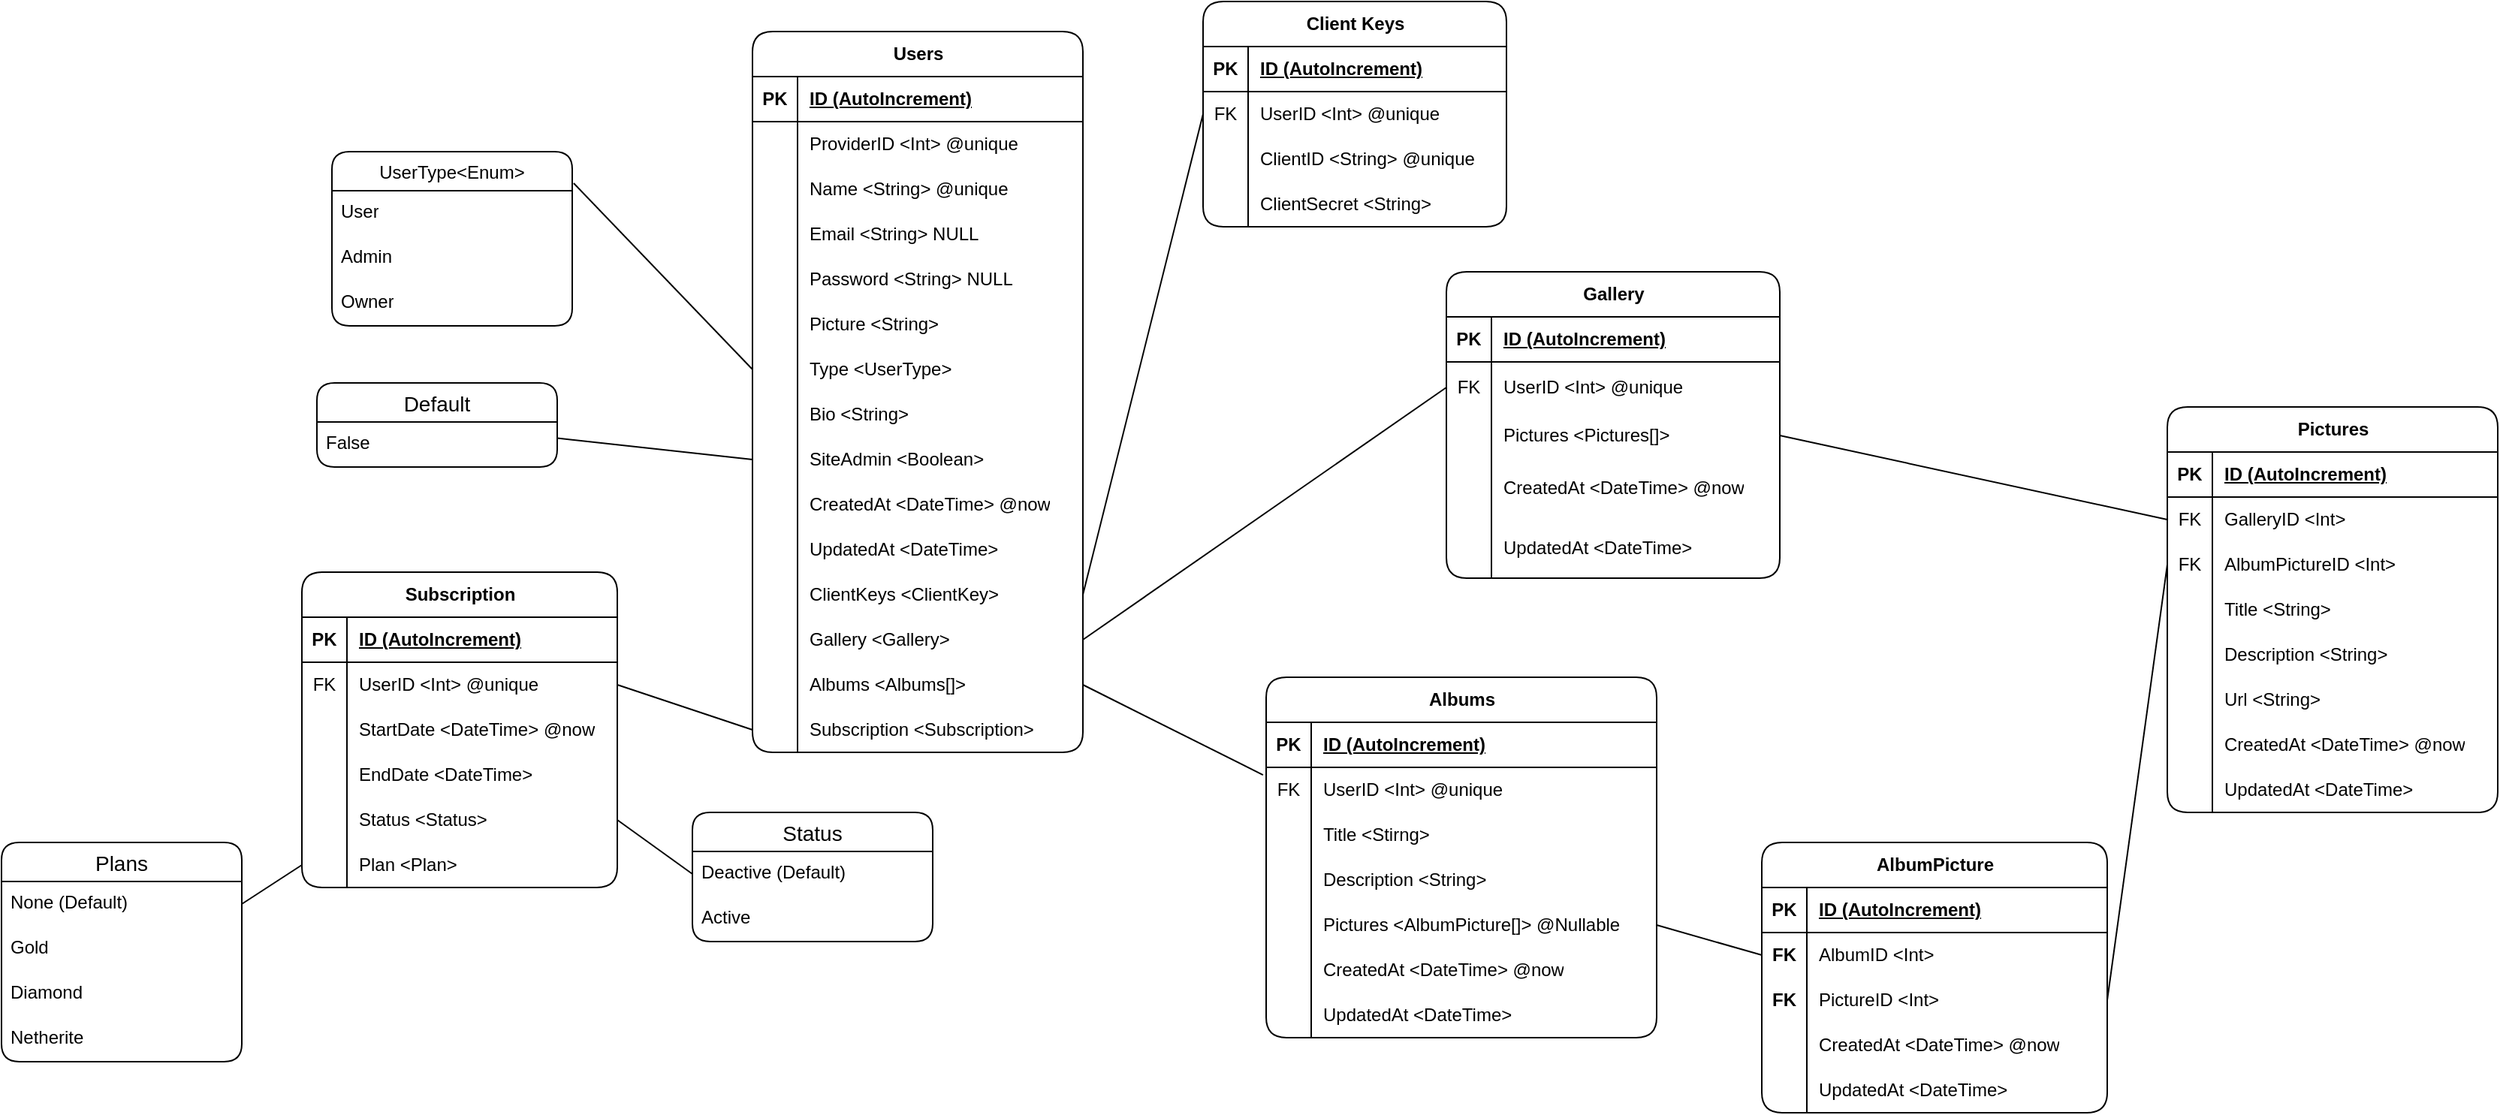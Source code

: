 <mxfile version="22.1.2" type="device">
  <diagram name="Page-1" id="FXRmcepue2GG0X4TsaFP">
    <mxGraphModel dx="880" dy="521" grid="1" gridSize="10" guides="1" tooltips="1" connect="1" arrows="1" fold="1" page="1" pageScale="1" pageWidth="2336" pageHeight="1654" background="none" math="0" shadow="0">
      <root>
        <mxCell id="0" />
        <mxCell id="1" parent="0" />
        <mxCell id="mDR7WXeW-V5EcUQ8594o-1" value="Users" style="shape=table;startSize=30;container=1;collapsible=1;childLayout=tableLayout;fixedRows=1;rowLines=0;fontStyle=1;align=center;resizeLast=1;html=1;rounded=1;" parent="1" vertex="1">
          <mxGeometry x="948" y="420" width="220" height="480" as="geometry" />
        </mxCell>
        <mxCell id="mDR7WXeW-V5EcUQ8594o-2" value="" style="shape=tableRow;horizontal=0;startSize=0;swimlaneHead=0;swimlaneBody=0;fillColor=none;collapsible=0;dropTarget=0;points=[[0,0.5],[1,0.5]];portConstraint=eastwest;top=0;left=0;right=0;bottom=1;" parent="mDR7WXeW-V5EcUQ8594o-1" vertex="1">
          <mxGeometry y="30" width="220" height="30" as="geometry" />
        </mxCell>
        <mxCell id="mDR7WXeW-V5EcUQ8594o-3" value="PK" style="shape=partialRectangle;connectable=0;fillColor=none;top=0;left=0;bottom=0;right=0;fontStyle=1;overflow=hidden;whiteSpace=wrap;html=1;" parent="mDR7WXeW-V5EcUQ8594o-2" vertex="1">
          <mxGeometry width="30" height="30" as="geometry">
            <mxRectangle width="30" height="30" as="alternateBounds" />
          </mxGeometry>
        </mxCell>
        <mxCell id="mDR7WXeW-V5EcUQ8594o-4" value="ID (AutoIncrement)" style="shape=partialRectangle;connectable=0;fillColor=none;top=0;left=0;bottom=0;right=0;align=left;spacingLeft=6;fontStyle=5;overflow=hidden;whiteSpace=wrap;html=1;" parent="mDR7WXeW-V5EcUQ8594o-2" vertex="1">
          <mxGeometry x="30" width="190" height="30" as="geometry">
            <mxRectangle width="190" height="30" as="alternateBounds" />
          </mxGeometry>
        </mxCell>
        <mxCell id="mDR7WXeW-V5EcUQ8594o-5" value="" style="shape=tableRow;horizontal=0;startSize=0;swimlaneHead=0;swimlaneBody=0;fillColor=none;collapsible=0;dropTarget=0;points=[[0,0.5],[1,0.5]];portConstraint=eastwest;top=0;left=0;right=0;bottom=0;" parent="mDR7WXeW-V5EcUQ8594o-1" vertex="1">
          <mxGeometry y="60" width="220" height="30" as="geometry" />
        </mxCell>
        <mxCell id="mDR7WXeW-V5EcUQ8594o-6" value="" style="shape=partialRectangle;connectable=0;fillColor=none;top=0;left=0;bottom=0;right=0;editable=1;overflow=hidden;whiteSpace=wrap;html=1;" parent="mDR7WXeW-V5EcUQ8594o-5" vertex="1">
          <mxGeometry width="30" height="30" as="geometry">
            <mxRectangle width="30" height="30" as="alternateBounds" />
          </mxGeometry>
        </mxCell>
        <mxCell id="mDR7WXeW-V5EcUQ8594o-7" value="ProviderID &amp;lt;Int&amp;gt; @unique" style="shape=partialRectangle;connectable=0;fillColor=none;top=0;left=0;bottom=0;right=0;align=left;spacingLeft=6;overflow=hidden;whiteSpace=wrap;html=1;" parent="mDR7WXeW-V5EcUQ8594o-5" vertex="1">
          <mxGeometry x="30" width="190" height="30" as="geometry">
            <mxRectangle width="190" height="30" as="alternateBounds" />
          </mxGeometry>
        </mxCell>
        <mxCell id="mDR7WXeW-V5EcUQ8594o-8" value="" style="shape=tableRow;horizontal=0;startSize=0;swimlaneHead=0;swimlaneBody=0;fillColor=none;collapsible=0;dropTarget=0;points=[[0,0.5],[1,0.5]];portConstraint=eastwest;top=0;left=0;right=0;bottom=0;" parent="mDR7WXeW-V5EcUQ8594o-1" vertex="1">
          <mxGeometry y="90" width="220" height="30" as="geometry" />
        </mxCell>
        <mxCell id="mDR7WXeW-V5EcUQ8594o-9" value="" style="shape=partialRectangle;connectable=0;fillColor=none;top=0;left=0;bottom=0;right=0;editable=1;overflow=hidden;whiteSpace=wrap;html=1;" parent="mDR7WXeW-V5EcUQ8594o-8" vertex="1">
          <mxGeometry width="30" height="30" as="geometry">
            <mxRectangle width="30" height="30" as="alternateBounds" />
          </mxGeometry>
        </mxCell>
        <mxCell id="mDR7WXeW-V5EcUQ8594o-10" value="Name &amp;lt;String&amp;gt; @unique" style="shape=partialRectangle;connectable=0;fillColor=none;top=0;left=0;bottom=0;right=0;align=left;spacingLeft=6;overflow=hidden;whiteSpace=wrap;html=1;" parent="mDR7WXeW-V5EcUQ8594o-8" vertex="1">
          <mxGeometry x="30" width="190" height="30" as="geometry">
            <mxRectangle width="190" height="30" as="alternateBounds" />
          </mxGeometry>
        </mxCell>
        <mxCell id="mDR7WXeW-V5EcUQ8594o-11" value="" style="shape=tableRow;horizontal=0;startSize=0;swimlaneHead=0;swimlaneBody=0;fillColor=none;collapsible=0;dropTarget=0;points=[[0,0.5],[1,0.5]];portConstraint=eastwest;top=0;left=0;right=0;bottom=0;" parent="mDR7WXeW-V5EcUQ8594o-1" vertex="1">
          <mxGeometry y="120" width="220" height="30" as="geometry" />
        </mxCell>
        <mxCell id="mDR7WXeW-V5EcUQ8594o-12" value="" style="shape=partialRectangle;connectable=0;fillColor=none;top=0;left=0;bottom=0;right=0;editable=1;overflow=hidden;whiteSpace=wrap;html=1;" parent="mDR7WXeW-V5EcUQ8594o-11" vertex="1">
          <mxGeometry width="30" height="30" as="geometry">
            <mxRectangle width="30" height="30" as="alternateBounds" />
          </mxGeometry>
        </mxCell>
        <mxCell id="mDR7WXeW-V5EcUQ8594o-13" value="Email &amp;lt;String&amp;gt; NULL" style="shape=partialRectangle;connectable=0;fillColor=none;top=0;left=0;bottom=0;right=0;align=left;spacingLeft=6;overflow=hidden;whiteSpace=wrap;html=1;" parent="mDR7WXeW-V5EcUQ8594o-11" vertex="1">
          <mxGeometry x="30" width="190" height="30" as="geometry">
            <mxRectangle width="190" height="30" as="alternateBounds" />
          </mxGeometry>
        </mxCell>
        <mxCell id="mDR7WXeW-V5EcUQ8594o-14" value="" style="shape=tableRow;horizontal=0;startSize=0;swimlaneHead=0;swimlaneBody=0;fillColor=none;collapsible=0;dropTarget=0;points=[[0,0.5],[1,0.5]];portConstraint=eastwest;top=0;left=0;right=0;bottom=0;" parent="mDR7WXeW-V5EcUQ8594o-1" vertex="1">
          <mxGeometry y="150" width="220" height="30" as="geometry" />
        </mxCell>
        <mxCell id="mDR7WXeW-V5EcUQ8594o-15" value="" style="shape=partialRectangle;connectable=0;fillColor=none;top=0;left=0;bottom=0;right=0;editable=1;overflow=hidden;whiteSpace=wrap;html=1;" parent="mDR7WXeW-V5EcUQ8594o-14" vertex="1">
          <mxGeometry width="30" height="30" as="geometry">
            <mxRectangle width="30" height="30" as="alternateBounds" />
          </mxGeometry>
        </mxCell>
        <mxCell id="mDR7WXeW-V5EcUQ8594o-16" value="Password &amp;lt;String&amp;gt; NULL" style="shape=partialRectangle;connectable=0;fillColor=none;top=0;left=0;bottom=0;right=0;align=left;spacingLeft=6;overflow=hidden;whiteSpace=wrap;html=1;" parent="mDR7WXeW-V5EcUQ8594o-14" vertex="1">
          <mxGeometry x="30" width="190" height="30" as="geometry">
            <mxRectangle width="190" height="30" as="alternateBounds" />
          </mxGeometry>
        </mxCell>
        <mxCell id="mDR7WXeW-V5EcUQ8594o-17" value="" style="shape=tableRow;horizontal=0;startSize=0;swimlaneHead=0;swimlaneBody=0;fillColor=none;collapsible=0;dropTarget=0;points=[[0,0.5],[1,0.5]];portConstraint=eastwest;top=0;left=0;right=0;bottom=0;" parent="mDR7WXeW-V5EcUQ8594o-1" vertex="1">
          <mxGeometry y="180" width="220" height="30" as="geometry" />
        </mxCell>
        <mxCell id="mDR7WXeW-V5EcUQ8594o-18" value="" style="shape=partialRectangle;connectable=0;fillColor=none;top=0;left=0;bottom=0;right=0;editable=1;overflow=hidden;whiteSpace=wrap;html=1;" parent="mDR7WXeW-V5EcUQ8594o-17" vertex="1">
          <mxGeometry width="30" height="30" as="geometry">
            <mxRectangle width="30" height="30" as="alternateBounds" />
          </mxGeometry>
        </mxCell>
        <mxCell id="mDR7WXeW-V5EcUQ8594o-19" value="Picture &amp;lt;String&amp;gt;&amp;nbsp;" style="shape=partialRectangle;connectable=0;fillColor=none;top=0;left=0;bottom=0;right=0;align=left;spacingLeft=6;overflow=hidden;whiteSpace=wrap;html=1;" parent="mDR7WXeW-V5EcUQ8594o-17" vertex="1">
          <mxGeometry x="30" width="190" height="30" as="geometry">
            <mxRectangle width="190" height="30" as="alternateBounds" />
          </mxGeometry>
        </mxCell>
        <mxCell id="mDR7WXeW-V5EcUQ8594o-20" value="" style="shape=tableRow;horizontal=0;startSize=0;swimlaneHead=0;swimlaneBody=0;fillColor=none;collapsible=0;dropTarget=0;points=[[0,0.5],[1,0.5]];portConstraint=eastwest;top=0;left=0;right=0;bottom=0;" parent="mDR7WXeW-V5EcUQ8594o-1" vertex="1">
          <mxGeometry y="210" width="220" height="30" as="geometry" />
        </mxCell>
        <mxCell id="mDR7WXeW-V5EcUQ8594o-21" value="" style="shape=partialRectangle;connectable=0;fillColor=none;top=0;left=0;bottom=0;right=0;editable=1;overflow=hidden;whiteSpace=wrap;html=1;" parent="mDR7WXeW-V5EcUQ8594o-20" vertex="1">
          <mxGeometry width="30" height="30" as="geometry">
            <mxRectangle width="30" height="30" as="alternateBounds" />
          </mxGeometry>
        </mxCell>
        <mxCell id="mDR7WXeW-V5EcUQ8594o-22" value="Type &amp;lt;UserType&amp;gt;" style="shape=partialRectangle;connectable=0;fillColor=none;top=0;left=0;bottom=0;right=0;align=left;spacingLeft=6;overflow=hidden;whiteSpace=wrap;html=1;" parent="mDR7WXeW-V5EcUQ8594o-20" vertex="1">
          <mxGeometry x="30" width="190" height="30" as="geometry">
            <mxRectangle width="190" height="30" as="alternateBounds" />
          </mxGeometry>
        </mxCell>
        <mxCell id="mDR7WXeW-V5EcUQ8594o-23" value="" style="shape=tableRow;horizontal=0;startSize=0;swimlaneHead=0;swimlaneBody=0;fillColor=none;collapsible=0;dropTarget=0;points=[[0,0.5],[1,0.5]];portConstraint=eastwest;top=0;left=0;right=0;bottom=0;" parent="mDR7WXeW-V5EcUQ8594o-1" vertex="1">
          <mxGeometry y="240" width="220" height="30" as="geometry" />
        </mxCell>
        <mxCell id="mDR7WXeW-V5EcUQ8594o-24" value="" style="shape=partialRectangle;connectable=0;fillColor=none;top=0;left=0;bottom=0;right=0;editable=1;overflow=hidden;whiteSpace=wrap;html=1;" parent="mDR7WXeW-V5EcUQ8594o-23" vertex="1">
          <mxGeometry width="30" height="30" as="geometry">
            <mxRectangle width="30" height="30" as="alternateBounds" />
          </mxGeometry>
        </mxCell>
        <mxCell id="mDR7WXeW-V5EcUQ8594o-25" value="Bio &amp;lt;String&amp;gt;" style="shape=partialRectangle;connectable=0;fillColor=none;top=0;left=0;bottom=0;right=0;align=left;spacingLeft=6;overflow=hidden;whiteSpace=wrap;html=1;" parent="mDR7WXeW-V5EcUQ8594o-23" vertex="1">
          <mxGeometry x="30" width="190" height="30" as="geometry">
            <mxRectangle width="190" height="30" as="alternateBounds" />
          </mxGeometry>
        </mxCell>
        <mxCell id="mDR7WXeW-V5EcUQ8594o-26" value="" style="shape=tableRow;horizontal=0;startSize=0;swimlaneHead=0;swimlaneBody=0;fillColor=none;collapsible=0;dropTarget=0;points=[[0,0.5],[1,0.5]];portConstraint=eastwest;top=0;left=0;right=0;bottom=0;" parent="mDR7WXeW-V5EcUQ8594o-1" vertex="1">
          <mxGeometry y="270" width="220" height="30" as="geometry" />
        </mxCell>
        <mxCell id="mDR7WXeW-V5EcUQ8594o-27" value="" style="shape=partialRectangle;connectable=0;fillColor=none;top=0;left=0;bottom=0;right=0;editable=1;overflow=hidden;whiteSpace=wrap;html=1;" parent="mDR7WXeW-V5EcUQ8594o-26" vertex="1">
          <mxGeometry width="30" height="30" as="geometry">
            <mxRectangle width="30" height="30" as="alternateBounds" />
          </mxGeometry>
        </mxCell>
        <mxCell id="mDR7WXeW-V5EcUQ8594o-28" value="SiteAdmin &amp;lt;Boolean&amp;gt;" style="shape=partialRectangle;connectable=0;fillColor=none;top=0;left=0;bottom=0;right=0;align=left;spacingLeft=6;overflow=hidden;whiteSpace=wrap;html=1;" parent="mDR7WXeW-V5EcUQ8594o-26" vertex="1">
          <mxGeometry x="30" width="190" height="30" as="geometry">
            <mxRectangle width="190" height="30" as="alternateBounds" />
          </mxGeometry>
        </mxCell>
        <mxCell id="mDR7WXeW-V5EcUQ8594o-29" value="" style="shape=tableRow;horizontal=0;startSize=0;swimlaneHead=0;swimlaneBody=0;fillColor=none;collapsible=0;dropTarget=0;points=[[0,0.5],[1,0.5]];portConstraint=eastwest;top=0;left=0;right=0;bottom=0;" parent="mDR7WXeW-V5EcUQ8594o-1" vertex="1">
          <mxGeometry y="300" width="220" height="30" as="geometry" />
        </mxCell>
        <mxCell id="mDR7WXeW-V5EcUQ8594o-30" value="" style="shape=partialRectangle;connectable=0;fillColor=none;top=0;left=0;bottom=0;right=0;editable=1;overflow=hidden;whiteSpace=wrap;html=1;" parent="mDR7WXeW-V5EcUQ8594o-29" vertex="1">
          <mxGeometry width="30" height="30" as="geometry">
            <mxRectangle width="30" height="30" as="alternateBounds" />
          </mxGeometry>
        </mxCell>
        <mxCell id="mDR7WXeW-V5EcUQ8594o-31" value="CreatedAt &amp;lt;DateTime&amp;gt; @now" style="shape=partialRectangle;connectable=0;fillColor=none;top=0;left=0;bottom=0;right=0;align=left;spacingLeft=6;overflow=hidden;whiteSpace=wrap;html=1;" parent="mDR7WXeW-V5EcUQ8594o-29" vertex="1">
          <mxGeometry x="30" width="190" height="30" as="geometry">
            <mxRectangle width="190" height="30" as="alternateBounds" />
          </mxGeometry>
        </mxCell>
        <mxCell id="mDR7WXeW-V5EcUQ8594o-32" value="" style="shape=tableRow;horizontal=0;startSize=0;swimlaneHead=0;swimlaneBody=0;fillColor=none;collapsible=0;dropTarget=0;points=[[0,0.5],[1,0.5]];portConstraint=eastwest;top=0;left=0;right=0;bottom=0;" parent="mDR7WXeW-V5EcUQ8594o-1" vertex="1">
          <mxGeometry y="330" width="220" height="30" as="geometry" />
        </mxCell>
        <mxCell id="mDR7WXeW-V5EcUQ8594o-33" value="" style="shape=partialRectangle;connectable=0;fillColor=none;top=0;left=0;bottom=0;right=0;editable=1;overflow=hidden;whiteSpace=wrap;html=1;" parent="mDR7WXeW-V5EcUQ8594o-32" vertex="1">
          <mxGeometry width="30" height="30" as="geometry">
            <mxRectangle width="30" height="30" as="alternateBounds" />
          </mxGeometry>
        </mxCell>
        <mxCell id="mDR7WXeW-V5EcUQ8594o-34" value="UpdatedAt &amp;lt;DateTime&amp;gt;" style="shape=partialRectangle;connectable=0;fillColor=none;top=0;left=0;bottom=0;right=0;align=left;spacingLeft=6;overflow=hidden;whiteSpace=wrap;html=1;" parent="mDR7WXeW-V5EcUQ8594o-32" vertex="1">
          <mxGeometry x="30" width="190" height="30" as="geometry">
            <mxRectangle width="190" height="30" as="alternateBounds" />
          </mxGeometry>
        </mxCell>
        <mxCell id="mDR7WXeW-V5EcUQ8594o-44" value="" style="shape=tableRow;horizontal=0;startSize=0;swimlaneHead=0;swimlaneBody=0;fillColor=none;collapsible=0;dropTarget=0;points=[[0,0.5],[1,0.5]];portConstraint=eastwest;top=0;left=0;right=0;bottom=0;" parent="mDR7WXeW-V5EcUQ8594o-1" vertex="1">
          <mxGeometry y="360" width="220" height="30" as="geometry" />
        </mxCell>
        <mxCell id="mDR7WXeW-V5EcUQ8594o-45" value="" style="shape=partialRectangle;connectable=0;fillColor=none;top=0;left=0;bottom=0;right=0;editable=1;overflow=hidden;whiteSpace=wrap;html=1;" parent="mDR7WXeW-V5EcUQ8594o-44" vertex="1">
          <mxGeometry width="30" height="30" as="geometry">
            <mxRectangle width="30" height="30" as="alternateBounds" />
          </mxGeometry>
        </mxCell>
        <mxCell id="mDR7WXeW-V5EcUQ8594o-46" value="ClientKeys &amp;lt;ClientKey&amp;gt;" style="shape=partialRectangle;connectable=0;fillColor=none;top=0;left=0;bottom=0;right=0;align=left;spacingLeft=6;overflow=hidden;whiteSpace=wrap;html=1;" parent="mDR7WXeW-V5EcUQ8594o-44" vertex="1">
          <mxGeometry x="30" width="190" height="30" as="geometry">
            <mxRectangle width="190" height="30" as="alternateBounds" />
          </mxGeometry>
        </mxCell>
        <mxCell id="mDR7WXeW-V5EcUQ8594o-47" value="" style="shape=tableRow;horizontal=0;startSize=0;swimlaneHead=0;swimlaneBody=0;fillColor=none;collapsible=0;dropTarget=0;points=[[0,0.5],[1,0.5]];portConstraint=eastwest;top=0;left=0;right=0;bottom=0;" parent="mDR7WXeW-V5EcUQ8594o-1" vertex="1">
          <mxGeometry y="390" width="220" height="30" as="geometry" />
        </mxCell>
        <mxCell id="mDR7WXeW-V5EcUQ8594o-48" value="" style="shape=partialRectangle;connectable=0;fillColor=none;top=0;left=0;bottom=0;right=0;editable=1;overflow=hidden;whiteSpace=wrap;html=1;" parent="mDR7WXeW-V5EcUQ8594o-47" vertex="1">
          <mxGeometry width="30" height="30" as="geometry">
            <mxRectangle width="30" height="30" as="alternateBounds" />
          </mxGeometry>
        </mxCell>
        <mxCell id="mDR7WXeW-V5EcUQ8594o-49" value="Gallery &amp;lt;Gallery&amp;gt;" style="shape=partialRectangle;connectable=0;fillColor=none;top=0;left=0;bottom=0;right=0;align=left;spacingLeft=6;overflow=hidden;whiteSpace=wrap;html=1;" parent="mDR7WXeW-V5EcUQ8594o-47" vertex="1">
          <mxGeometry x="30" width="190" height="30" as="geometry">
            <mxRectangle width="190" height="30" as="alternateBounds" />
          </mxGeometry>
        </mxCell>
        <mxCell id="mDR7WXeW-V5EcUQ8594o-50" value="" style="shape=tableRow;horizontal=0;startSize=0;swimlaneHead=0;swimlaneBody=0;fillColor=none;collapsible=0;dropTarget=0;points=[[0,0.5],[1,0.5]];portConstraint=eastwest;top=0;left=0;right=0;bottom=0;" parent="mDR7WXeW-V5EcUQ8594o-1" vertex="1">
          <mxGeometry y="420" width="220" height="30" as="geometry" />
        </mxCell>
        <mxCell id="mDR7WXeW-V5EcUQ8594o-51" value="" style="shape=partialRectangle;connectable=0;fillColor=none;top=0;left=0;bottom=0;right=0;editable=1;overflow=hidden;whiteSpace=wrap;html=1;" parent="mDR7WXeW-V5EcUQ8594o-50" vertex="1">
          <mxGeometry width="30" height="30" as="geometry">
            <mxRectangle width="30" height="30" as="alternateBounds" />
          </mxGeometry>
        </mxCell>
        <mxCell id="mDR7WXeW-V5EcUQ8594o-52" value="Albums &amp;lt;Albums[]&amp;gt;" style="shape=partialRectangle;connectable=0;fillColor=none;top=0;left=0;bottom=0;right=0;align=left;spacingLeft=6;overflow=hidden;whiteSpace=wrap;html=1;" parent="mDR7WXeW-V5EcUQ8594o-50" vertex="1">
          <mxGeometry x="30" width="190" height="30" as="geometry">
            <mxRectangle width="190" height="30" as="alternateBounds" />
          </mxGeometry>
        </mxCell>
        <mxCell id="mDR7WXeW-V5EcUQ8594o-53" value="" style="shape=tableRow;horizontal=0;startSize=0;swimlaneHead=0;swimlaneBody=0;fillColor=none;collapsible=0;dropTarget=0;points=[[0,0.5],[1,0.5]];portConstraint=eastwest;top=0;left=0;right=0;bottom=0;" parent="mDR7WXeW-V5EcUQ8594o-1" vertex="1">
          <mxGeometry y="450" width="220" height="30" as="geometry" />
        </mxCell>
        <mxCell id="mDR7WXeW-V5EcUQ8594o-54" value="" style="shape=partialRectangle;connectable=0;fillColor=none;top=0;left=0;bottom=0;right=0;editable=1;overflow=hidden;whiteSpace=wrap;html=1;" parent="mDR7WXeW-V5EcUQ8594o-53" vertex="1">
          <mxGeometry width="30" height="30" as="geometry">
            <mxRectangle width="30" height="30" as="alternateBounds" />
          </mxGeometry>
        </mxCell>
        <mxCell id="mDR7WXeW-V5EcUQ8594o-55" value="Subscription &amp;lt;Subscription&amp;gt;" style="shape=partialRectangle;connectable=0;fillColor=none;top=0;left=0;bottom=0;right=0;align=left;spacingLeft=6;overflow=hidden;whiteSpace=wrap;html=1;" parent="mDR7WXeW-V5EcUQ8594o-53" vertex="1">
          <mxGeometry x="30" width="190" height="30" as="geometry">
            <mxRectangle width="190" height="30" as="alternateBounds" />
          </mxGeometry>
        </mxCell>
        <mxCell id="mDR7WXeW-V5EcUQ8594o-38" value="UserType&lt;Enum&gt;" style="swimlane;fontStyle=0;childLayout=stackLayout;horizontal=1;startSize=26;horizontalStack=0;resizeParent=1;resizeParentMax=0;resizeLast=0;collapsible=1;marginBottom=0;align=center;fontSize=12;rounded=1;glass=0;" parent="1" vertex="1">
          <mxGeometry x="668" y="500" width="160" height="116" as="geometry" />
        </mxCell>
        <mxCell id="mDR7WXeW-V5EcUQ8594o-39" value="User" style="text;strokeColor=none;fillColor=none;spacingLeft=4;spacingRight=4;overflow=hidden;rotatable=0;points=[[0,0.5],[1,0.5]];portConstraint=eastwest;fontSize=12;whiteSpace=wrap;html=1;" parent="mDR7WXeW-V5EcUQ8594o-38" vertex="1">
          <mxGeometry y="26" width="160" height="30" as="geometry" />
        </mxCell>
        <mxCell id="mDR7WXeW-V5EcUQ8594o-40" value="Admin" style="text;strokeColor=none;fillColor=none;spacingLeft=4;spacingRight=4;overflow=hidden;rotatable=0;points=[[0,0.5],[1,0.5]];portConstraint=eastwest;fontSize=12;whiteSpace=wrap;html=1;" parent="mDR7WXeW-V5EcUQ8594o-38" vertex="1">
          <mxGeometry y="56" width="160" height="30" as="geometry" />
        </mxCell>
        <mxCell id="mDR7WXeW-V5EcUQ8594o-41" value="Owner" style="text;strokeColor=none;fillColor=none;spacingLeft=4;spacingRight=4;overflow=hidden;rotatable=0;points=[[0,0.5],[1,0.5]];portConstraint=eastwest;fontSize=12;whiteSpace=wrap;html=1;" parent="mDR7WXeW-V5EcUQ8594o-38" vertex="1">
          <mxGeometry y="86" width="160" height="30" as="geometry" />
        </mxCell>
        <mxCell id="mDR7WXeW-V5EcUQ8594o-43" value="" style="endArrow=none;html=1;rounded=0;exitX=1.006;exitY=0.181;exitDx=0;exitDy=0;exitPerimeter=0;entryX=0;entryY=0.5;entryDx=0;entryDy=0;" parent="1" source="mDR7WXeW-V5EcUQ8594o-38" target="mDR7WXeW-V5EcUQ8594o-20" edge="1">
          <mxGeometry width="50" height="50" relative="1" as="geometry">
            <mxPoint x="1008" y="680" as="sourcePoint" />
            <mxPoint x="1058" y="630" as="targetPoint" />
          </mxGeometry>
        </mxCell>
        <mxCell id="mDR7WXeW-V5EcUQ8594o-56" value="Default" style="swimlane;fontStyle=0;childLayout=stackLayout;horizontal=1;startSize=26;horizontalStack=0;resizeParent=1;resizeParentMax=0;resizeLast=0;collapsible=1;marginBottom=0;align=center;fontSize=14;rounded=1;" parent="1" vertex="1">
          <mxGeometry x="658" y="654" width="160" height="56" as="geometry" />
        </mxCell>
        <mxCell id="mDR7WXeW-V5EcUQ8594o-57" value="False" style="text;strokeColor=none;fillColor=none;spacingLeft=4;spacingRight=4;overflow=hidden;rotatable=0;points=[[0,0.5],[1,0.5]];portConstraint=eastwest;fontSize=12;whiteSpace=wrap;html=1;" parent="mDR7WXeW-V5EcUQ8594o-56" vertex="1">
          <mxGeometry y="26" width="160" height="30" as="geometry" />
        </mxCell>
        <mxCell id="mDR7WXeW-V5EcUQ8594o-60" value="" style="endArrow=none;html=1;rounded=0;exitX=0;exitY=0.5;exitDx=0;exitDy=0;" parent="1" source="mDR7WXeW-V5EcUQ8594o-26" target="mDR7WXeW-V5EcUQ8594o-56" edge="1">
          <mxGeometry width="50" height="50" relative="1" as="geometry">
            <mxPoint x="1058" y="560" as="sourcePoint" />
            <mxPoint x="1108" y="510" as="targetPoint" />
          </mxGeometry>
        </mxCell>
        <mxCell id="mDR7WXeW-V5EcUQ8594o-61" value="Client Keys" style="shape=table;startSize=30;container=1;collapsible=1;childLayout=tableLayout;fixedRows=1;rowLines=0;fontStyle=1;align=center;resizeLast=1;html=1;rounded=1;" parent="1" vertex="1">
          <mxGeometry x="1248" y="400" width="202" height="150" as="geometry" />
        </mxCell>
        <mxCell id="mDR7WXeW-V5EcUQ8594o-62" value="" style="shape=tableRow;horizontal=0;startSize=0;swimlaneHead=0;swimlaneBody=0;fillColor=none;collapsible=0;dropTarget=0;points=[[0,0.5],[1,0.5]];portConstraint=eastwest;top=0;left=0;right=0;bottom=1;" parent="mDR7WXeW-V5EcUQ8594o-61" vertex="1">
          <mxGeometry y="30" width="202" height="30" as="geometry" />
        </mxCell>
        <mxCell id="mDR7WXeW-V5EcUQ8594o-63" value="PK" style="shape=partialRectangle;connectable=0;fillColor=none;top=0;left=0;bottom=0;right=0;fontStyle=1;overflow=hidden;whiteSpace=wrap;html=1;" parent="mDR7WXeW-V5EcUQ8594o-62" vertex="1">
          <mxGeometry width="30" height="30" as="geometry">
            <mxRectangle width="30" height="30" as="alternateBounds" />
          </mxGeometry>
        </mxCell>
        <mxCell id="mDR7WXeW-V5EcUQ8594o-64" value="ID (AutoIncrement)" style="shape=partialRectangle;connectable=0;fillColor=none;top=0;left=0;bottom=0;right=0;align=left;spacingLeft=6;fontStyle=5;overflow=hidden;whiteSpace=wrap;html=1;" parent="mDR7WXeW-V5EcUQ8594o-62" vertex="1">
          <mxGeometry x="30" width="172" height="30" as="geometry">
            <mxRectangle width="172" height="30" as="alternateBounds" />
          </mxGeometry>
        </mxCell>
        <mxCell id="mDR7WXeW-V5EcUQ8594o-65" value="" style="shape=tableRow;horizontal=0;startSize=0;swimlaneHead=0;swimlaneBody=0;fillColor=none;collapsible=0;dropTarget=0;points=[[0,0.5],[1,0.5]];portConstraint=eastwest;top=0;left=0;right=0;bottom=0;" parent="mDR7WXeW-V5EcUQ8594o-61" vertex="1">
          <mxGeometry y="60" width="202" height="30" as="geometry" />
        </mxCell>
        <mxCell id="mDR7WXeW-V5EcUQ8594o-66" value="FK" style="shape=partialRectangle;connectable=0;fillColor=none;top=0;left=0;bottom=0;right=0;editable=1;overflow=hidden;whiteSpace=wrap;html=1;" parent="mDR7WXeW-V5EcUQ8594o-65" vertex="1">
          <mxGeometry width="30" height="30" as="geometry">
            <mxRectangle width="30" height="30" as="alternateBounds" />
          </mxGeometry>
        </mxCell>
        <mxCell id="mDR7WXeW-V5EcUQ8594o-67" value="UserID &amp;lt;Int&amp;gt; @unique" style="shape=partialRectangle;connectable=0;fillColor=none;top=0;left=0;bottom=0;right=0;align=left;spacingLeft=6;overflow=hidden;whiteSpace=wrap;html=1;" parent="mDR7WXeW-V5EcUQ8594o-65" vertex="1">
          <mxGeometry x="30" width="172" height="30" as="geometry">
            <mxRectangle width="172" height="30" as="alternateBounds" />
          </mxGeometry>
        </mxCell>
        <mxCell id="mDR7WXeW-V5EcUQ8594o-68" value="" style="shape=tableRow;horizontal=0;startSize=0;swimlaneHead=0;swimlaneBody=0;fillColor=none;collapsible=0;dropTarget=0;points=[[0,0.5],[1,0.5]];portConstraint=eastwest;top=0;left=0;right=0;bottom=0;" parent="mDR7WXeW-V5EcUQ8594o-61" vertex="1">
          <mxGeometry y="90" width="202" height="30" as="geometry" />
        </mxCell>
        <mxCell id="mDR7WXeW-V5EcUQ8594o-69" value="" style="shape=partialRectangle;connectable=0;fillColor=none;top=0;left=0;bottom=0;right=0;editable=1;overflow=hidden;whiteSpace=wrap;html=1;" parent="mDR7WXeW-V5EcUQ8594o-68" vertex="1">
          <mxGeometry width="30" height="30" as="geometry">
            <mxRectangle width="30" height="30" as="alternateBounds" />
          </mxGeometry>
        </mxCell>
        <mxCell id="mDR7WXeW-V5EcUQ8594o-70" value="ClientID &amp;lt;String&amp;gt; @unique" style="shape=partialRectangle;connectable=0;fillColor=none;top=0;left=0;bottom=0;right=0;align=left;spacingLeft=6;overflow=hidden;whiteSpace=wrap;html=1;" parent="mDR7WXeW-V5EcUQ8594o-68" vertex="1">
          <mxGeometry x="30" width="172" height="30" as="geometry">
            <mxRectangle width="172" height="30" as="alternateBounds" />
          </mxGeometry>
        </mxCell>
        <mxCell id="mDR7WXeW-V5EcUQ8594o-71" value="" style="shape=tableRow;horizontal=0;startSize=0;swimlaneHead=0;swimlaneBody=0;fillColor=none;collapsible=0;dropTarget=0;points=[[0,0.5],[1,0.5]];portConstraint=eastwest;top=0;left=0;right=0;bottom=0;" parent="mDR7WXeW-V5EcUQ8594o-61" vertex="1">
          <mxGeometry y="120" width="202" height="30" as="geometry" />
        </mxCell>
        <mxCell id="mDR7WXeW-V5EcUQ8594o-72" value="" style="shape=partialRectangle;connectable=0;fillColor=none;top=0;left=0;bottom=0;right=0;editable=1;overflow=hidden;whiteSpace=wrap;html=1;" parent="mDR7WXeW-V5EcUQ8594o-71" vertex="1">
          <mxGeometry width="30" height="30" as="geometry">
            <mxRectangle width="30" height="30" as="alternateBounds" />
          </mxGeometry>
        </mxCell>
        <mxCell id="mDR7WXeW-V5EcUQ8594o-73" value="ClientSecret &amp;lt;String&amp;gt;&amp;nbsp;" style="shape=partialRectangle;connectable=0;fillColor=none;top=0;left=0;bottom=0;right=0;align=left;spacingLeft=6;overflow=hidden;whiteSpace=wrap;html=1;" parent="mDR7WXeW-V5EcUQ8594o-71" vertex="1">
          <mxGeometry x="30" width="172" height="30" as="geometry">
            <mxRectangle width="172" height="30" as="alternateBounds" />
          </mxGeometry>
        </mxCell>
        <mxCell id="mDR7WXeW-V5EcUQ8594o-74" value="" style="endArrow=none;html=1;rounded=0;exitX=1;exitY=0.5;exitDx=0;exitDy=0;entryX=0;entryY=0.5;entryDx=0;entryDy=0;" parent="1" source="mDR7WXeW-V5EcUQ8594o-44" target="mDR7WXeW-V5EcUQ8594o-65" edge="1">
          <mxGeometry width="50" height="50" relative="1" as="geometry">
            <mxPoint x="1358" y="480" as="sourcePoint" />
            <mxPoint x="1408" y="430" as="targetPoint" />
          </mxGeometry>
        </mxCell>
        <mxCell id="mDR7WXeW-V5EcUQ8594o-75" value="Gallery" style="shape=table;startSize=30;container=1;collapsible=1;childLayout=tableLayout;fixedRows=1;rowLines=0;fontStyle=1;align=center;resizeLast=1;html=1;rounded=1;" parent="1" vertex="1">
          <mxGeometry x="1410" y="580" width="222" height="204" as="geometry" />
        </mxCell>
        <mxCell id="mDR7WXeW-V5EcUQ8594o-76" value="" style="shape=tableRow;horizontal=0;startSize=0;swimlaneHead=0;swimlaneBody=0;fillColor=none;collapsible=0;dropTarget=0;points=[[0,0.5],[1,0.5]];portConstraint=eastwest;top=0;left=0;right=0;bottom=1;" parent="mDR7WXeW-V5EcUQ8594o-75" vertex="1">
          <mxGeometry y="30" width="222" height="30" as="geometry" />
        </mxCell>
        <mxCell id="mDR7WXeW-V5EcUQ8594o-77" value="PK" style="shape=partialRectangle;connectable=0;fillColor=none;top=0;left=0;bottom=0;right=0;fontStyle=1;overflow=hidden;whiteSpace=wrap;html=1;" parent="mDR7WXeW-V5EcUQ8594o-76" vertex="1">
          <mxGeometry width="30" height="30" as="geometry">
            <mxRectangle width="30" height="30" as="alternateBounds" />
          </mxGeometry>
        </mxCell>
        <mxCell id="mDR7WXeW-V5EcUQ8594o-78" value="ID (AutoIncrement)" style="shape=partialRectangle;connectable=0;fillColor=none;top=0;left=0;bottom=0;right=0;align=left;spacingLeft=6;fontStyle=5;overflow=hidden;whiteSpace=wrap;html=1;" parent="mDR7WXeW-V5EcUQ8594o-76" vertex="1">
          <mxGeometry x="30" width="192" height="30" as="geometry">
            <mxRectangle width="192" height="30" as="alternateBounds" />
          </mxGeometry>
        </mxCell>
        <mxCell id="mDR7WXeW-V5EcUQ8594o-79" value="" style="shape=tableRow;horizontal=0;startSize=0;swimlaneHead=0;swimlaneBody=0;fillColor=none;collapsible=0;dropTarget=0;points=[[0,0.5],[1,0.5]];portConstraint=eastwest;top=0;left=0;right=0;bottom=0;" parent="mDR7WXeW-V5EcUQ8594o-75" vertex="1">
          <mxGeometry y="60" width="222" height="34" as="geometry" />
        </mxCell>
        <mxCell id="mDR7WXeW-V5EcUQ8594o-80" value="FK" style="shape=partialRectangle;connectable=0;fillColor=none;top=0;left=0;bottom=0;right=0;editable=1;overflow=hidden;whiteSpace=wrap;html=1;" parent="mDR7WXeW-V5EcUQ8594o-79" vertex="1">
          <mxGeometry width="30" height="34" as="geometry">
            <mxRectangle width="30" height="34" as="alternateBounds" />
          </mxGeometry>
        </mxCell>
        <mxCell id="mDR7WXeW-V5EcUQ8594o-81" value="UserID &amp;lt;Int&amp;gt; @unique" style="shape=partialRectangle;connectable=0;fillColor=none;top=0;left=0;bottom=0;right=0;align=left;spacingLeft=6;overflow=hidden;whiteSpace=wrap;html=1;" parent="mDR7WXeW-V5EcUQ8594o-79" vertex="1">
          <mxGeometry x="30" width="192" height="34" as="geometry">
            <mxRectangle width="192" height="34" as="alternateBounds" />
          </mxGeometry>
        </mxCell>
        <mxCell id="mDR7WXeW-V5EcUQ8594o-82" value="" style="shape=tableRow;horizontal=0;startSize=0;swimlaneHead=0;swimlaneBody=0;fillColor=none;collapsible=0;dropTarget=0;points=[[0,0.5],[1,0.5]];portConstraint=eastwest;top=0;left=0;right=0;bottom=0;" parent="mDR7WXeW-V5EcUQ8594o-75" vertex="1">
          <mxGeometry y="94" width="222" height="30" as="geometry" />
        </mxCell>
        <mxCell id="mDR7WXeW-V5EcUQ8594o-83" value="" style="shape=partialRectangle;connectable=0;fillColor=none;top=0;left=0;bottom=0;right=0;editable=1;overflow=hidden;whiteSpace=wrap;html=1;" parent="mDR7WXeW-V5EcUQ8594o-82" vertex="1">
          <mxGeometry width="30" height="30" as="geometry">
            <mxRectangle width="30" height="30" as="alternateBounds" />
          </mxGeometry>
        </mxCell>
        <mxCell id="mDR7WXeW-V5EcUQ8594o-84" value="Pictures &amp;lt;Pictures[]&amp;gt;" style="shape=partialRectangle;connectable=0;fillColor=none;top=0;left=0;bottom=0;right=0;align=left;spacingLeft=6;overflow=hidden;whiteSpace=wrap;html=1;" parent="mDR7WXeW-V5EcUQ8594o-82" vertex="1">
          <mxGeometry x="30" width="192" height="30" as="geometry">
            <mxRectangle width="192" height="30" as="alternateBounds" />
          </mxGeometry>
        </mxCell>
        <mxCell id="mDR7WXeW-V5EcUQ8594o-85" value="" style="shape=tableRow;horizontal=0;startSize=0;swimlaneHead=0;swimlaneBody=0;fillColor=none;collapsible=0;dropTarget=0;points=[[0,0.5],[1,0.5]];portConstraint=eastwest;top=0;left=0;right=0;bottom=0;" parent="mDR7WXeW-V5EcUQ8594o-75" vertex="1">
          <mxGeometry y="124" width="222" height="40" as="geometry" />
        </mxCell>
        <mxCell id="mDR7WXeW-V5EcUQ8594o-86" value="" style="shape=partialRectangle;connectable=0;fillColor=none;top=0;left=0;bottom=0;right=0;editable=1;overflow=hidden;whiteSpace=wrap;html=1;" parent="mDR7WXeW-V5EcUQ8594o-85" vertex="1">
          <mxGeometry width="30" height="40" as="geometry">
            <mxRectangle width="30" height="40" as="alternateBounds" />
          </mxGeometry>
        </mxCell>
        <mxCell id="mDR7WXeW-V5EcUQ8594o-87" value="CreatedAt &amp;lt;DateTime&amp;gt; @now" style="shape=partialRectangle;connectable=0;fillColor=none;top=0;left=0;bottom=0;right=0;align=left;spacingLeft=6;overflow=hidden;whiteSpace=wrap;html=1;" parent="mDR7WXeW-V5EcUQ8594o-85" vertex="1">
          <mxGeometry x="30" width="192" height="40" as="geometry">
            <mxRectangle width="192" height="40" as="alternateBounds" />
          </mxGeometry>
        </mxCell>
        <mxCell id="mDR7WXeW-V5EcUQ8594o-89" value="" style="shape=tableRow;horizontal=0;startSize=0;swimlaneHead=0;swimlaneBody=0;fillColor=none;collapsible=0;dropTarget=0;points=[[0,0.5],[1,0.5]];portConstraint=eastwest;top=0;left=0;right=0;bottom=0;" parent="mDR7WXeW-V5EcUQ8594o-75" vertex="1">
          <mxGeometry y="164" width="222" height="40" as="geometry" />
        </mxCell>
        <mxCell id="mDR7WXeW-V5EcUQ8594o-90" value="" style="shape=partialRectangle;connectable=0;fillColor=none;top=0;left=0;bottom=0;right=0;editable=1;overflow=hidden;whiteSpace=wrap;html=1;" parent="mDR7WXeW-V5EcUQ8594o-89" vertex="1">
          <mxGeometry width="30" height="40" as="geometry">
            <mxRectangle width="30" height="40" as="alternateBounds" />
          </mxGeometry>
        </mxCell>
        <mxCell id="mDR7WXeW-V5EcUQ8594o-91" value="UpdatedAt &amp;lt;DateTime&amp;gt;" style="shape=partialRectangle;connectable=0;fillColor=none;top=0;left=0;bottom=0;right=0;align=left;spacingLeft=6;overflow=hidden;whiteSpace=wrap;html=1;" parent="mDR7WXeW-V5EcUQ8594o-89" vertex="1">
          <mxGeometry x="30" width="192" height="40" as="geometry">
            <mxRectangle width="192" height="40" as="alternateBounds" />
          </mxGeometry>
        </mxCell>
        <mxCell id="mDR7WXeW-V5EcUQ8594o-88" value="" style="endArrow=none;html=1;rounded=0;entryX=1;entryY=0.5;entryDx=0;entryDy=0;exitX=0;exitY=0.5;exitDx=0;exitDy=0;" parent="1" source="mDR7WXeW-V5EcUQ8594o-79" target="mDR7WXeW-V5EcUQ8594o-47" edge="1">
          <mxGeometry width="50" height="50" relative="1" as="geometry">
            <mxPoint x="1418" y="770" as="sourcePoint" />
            <mxPoint x="1468" y="720" as="targetPoint" />
          </mxGeometry>
        </mxCell>
        <mxCell id="mDR7WXeW-V5EcUQ8594o-92" value="Pictures" style="shape=table;startSize=30;container=1;collapsible=1;childLayout=tableLayout;fixedRows=1;rowLines=0;fontStyle=1;align=center;resizeLast=1;html=1;rounded=1;" parent="1" vertex="1">
          <mxGeometry x="1890" y="670" width="220.0" height="270" as="geometry" />
        </mxCell>
        <mxCell id="mDR7WXeW-V5EcUQ8594o-93" value="" style="shape=tableRow;horizontal=0;startSize=0;swimlaneHead=0;swimlaneBody=0;fillColor=none;collapsible=0;dropTarget=0;points=[[0,0.5],[1,0.5]];portConstraint=eastwest;top=0;left=0;right=0;bottom=1;" parent="mDR7WXeW-V5EcUQ8594o-92" vertex="1">
          <mxGeometry y="30" width="220.0" height="30" as="geometry" />
        </mxCell>
        <mxCell id="mDR7WXeW-V5EcUQ8594o-94" value="PK" style="shape=partialRectangle;connectable=0;fillColor=none;top=0;left=0;bottom=0;right=0;fontStyle=1;overflow=hidden;whiteSpace=wrap;html=1;" parent="mDR7WXeW-V5EcUQ8594o-93" vertex="1">
          <mxGeometry width="30" height="30" as="geometry">
            <mxRectangle width="30" height="30" as="alternateBounds" />
          </mxGeometry>
        </mxCell>
        <mxCell id="mDR7WXeW-V5EcUQ8594o-95" value="ID (AutoIncrement)" style="shape=partialRectangle;connectable=0;fillColor=none;top=0;left=0;bottom=0;right=0;align=left;spacingLeft=6;fontStyle=5;overflow=hidden;whiteSpace=wrap;html=1;" parent="mDR7WXeW-V5EcUQ8594o-93" vertex="1">
          <mxGeometry x="30" width="190.0" height="30" as="geometry">
            <mxRectangle width="190.0" height="30" as="alternateBounds" />
          </mxGeometry>
        </mxCell>
        <mxCell id="mDR7WXeW-V5EcUQ8594o-96" value="" style="shape=tableRow;horizontal=0;startSize=0;swimlaneHead=0;swimlaneBody=0;fillColor=none;collapsible=0;dropTarget=0;points=[[0,0.5],[1,0.5]];portConstraint=eastwest;top=0;left=0;right=0;bottom=0;" parent="mDR7WXeW-V5EcUQ8594o-92" vertex="1">
          <mxGeometry y="60" width="220.0" height="30" as="geometry" />
        </mxCell>
        <mxCell id="mDR7WXeW-V5EcUQ8594o-97" value="FK" style="shape=partialRectangle;connectable=0;fillColor=none;top=0;left=0;bottom=0;right=0;editable=1;overflow=hidden;whiteSpace=wrap;html=1;" parent="mDR7WXeW-V5EcUQ8594o-96" vertex="1">
          <mxGeometry width="30" height="30" as="geometry">
            <mxRectangle width="30" height="30" as="alternateBounds" />
          </mxGeometry>
        </mxCell>
        <mxCell id="mDR7WXeW-V5EcUQ8594o-98" value="GalleryID &amp;lt;Int&amp;gt;" style="shape=partialRectangle;connectable=0;fillColor=none;top=0;left=0;bottom=0;right=0;align=left;spacingLeft=6;overflow=hidden;whiteSpace=wrap;html=1;" parent="mDR7WXeW-V5EcUQ8594o-96" vertex="1">
          <mxGeometry x="30" width="190.0" height="30" as="geometry">
            <mxRectangle width="190.0" height="30" as="alternateBounds" />
          </mxGeometry>
        </mxCell>
        <mxCell id="mDR7WXeW-V5EcUQ8594o-99" value="" style="shape=tableRow;horizontal=0;startSize=0;swimlaneHead=0;swimlaneBody=0;fillColor=none;collapsible=0;dropTarget=0;points=[[0,0.5],[1,0.5]];portConstraint=eastwest;top=0;left=0;right=0;bottom=0;" parent="mDR7WXeW-V5EcUQ8594o-92" vertex="1">
          <mxGeometry y="90" width="220.0" height="30" as="geometry" />
        </mxCell>
        <mxCell id="mDR7WXeW-V5EcUQ8594o-100" value="FK" style="shape=partialRectangle;connectable=0;fillColor=none;top=0;left=0;bottom=0;right=0;editable=1;overflow=hidden;whiteSpace=wrap;html=1;" parent="mDR7WXeW-V5EcUQ8594o-99" vertex="1">
          <mxGeometry width="30" height="30" as="geometry">
            <mxRectangle width="30" height="30" as="alternateBounds" />
          </mxGeometry>
        </mxCell>
        <mxCell id="mDR7WXeW-V5EcUQ8594o-101" value="AlbumPictureID &amp;lt;Int&amp;gt;" style="shape=partialRectangle;connectable=0;fillColor=none;top=0;left=0;bottom=0;right=0;align=left;spacingLeft=6;overflow=hidden;whiteSpace=wrap;html=1;" parent="mDR7WXeW-V5EcUQ8594o-99" vertex="1">
          <mxGeometry x="30" width="190.0" height="30" as="geometry">
            <mxRectangle width="190.0" height="30" as="alternateBounds" />
          </mxGeometry>
        </mxCell>
        <mxCell id="mDR7WXeW-V5EcUQ8594o-102" value="" style="shape=tableRow;horizontal=0;startSize=0;swimlaneHead=0;swimlaneBody=0;fillColor=none;collapsible=0;dropTarget=0;points=[[0,0.5],[1,0.5]];portConstraint=eastwest;top=0;left=0;right=0;bottom=0;" parent="mDR7WXeW-V5EcUQ8594o-92" vertex="1">
          <mxGeometry y="120" width="220.0" height="30" as="geometry" />
        </mxCell>
        <mxCell id="mDR7WXeW-V5EcUQ8594o-103" value="" style="shape=partialRectangle;connectable=0;fillColor=none;top=0;left=0;bottom=0;right=0;editable=1;overflow=hidden;whiteSpace=wrap;html=1;" parent="mDR7WXeW-V5EcUQ8594o-102" vertex="1">
          <mxGeometry width="30" height="30" as="geometry">
            <mxRectangle width="30" height="30" as="alternateBounds" />
          </mxGeometry>
        </mxCell>
        <mxCell id="mDR7WXeW-V5EcUQ8594o-104" value="Title &amp;lt;String&amp;gt;" style="shape=partialRectangle;connectable=0;fillColor=none;top=0;left=0;bottom=0;right=0;align=left;spacingLeft=6;overflow=hidden;whiteSpace=wrap;html=1;" parent="mDR7WXeW-V5EcUQ8594o-102" vertex="1">
          <mxGeometry x="30" width="190.0" height="30" as="geometry">
            <mxRectangle width="190.0" height="30" as="alternateBounds" />
          </mxGeometry>
        </mxCell>
        <mxCell id="mDR7WXeW-V5EcUQ8594o-105" value="" style="shape=tableRow;horizontal=0;startSize=0;swimlaneHead=0;swimlaneBody=0;fillColor=none;collapsible=0;dropTarget=0;points=[[0,0.5],[1,0.5]];portConstraint=eastwest;top=0;left=0;right=0;bottom=0;" parent="mDR7WXeW-V5EcUQ8594o-92" vertex="1">
          <mxGeometry y="150" width="220.0" height="30" as="geometry" />
        </mxCell>
        <mxCell id="mDR7WXeW-V5EcUQ8594o-106" value="" style="shape=partialRectangle;connectable=0;fillColor=none;top=0;left=0;bottom=0;right=0;editable=1;overflow=hidden;whiteSpace=wrap;html=1;" parent="mDR7WXeW-V5EcUQ8594o-105" vertex="1">
          <mxGeometry width="30" height="30" as="geometry">
            <mxRectangle width="30" height="30" as="alternateBounds" />
          </mxGeometry>
        </mxCell>
        <mxCell id="mDR7WXeW-V5EcUQ8594o-107" value="Description &amp;lt;String&amp;gt;" style="shape=partialRectangle;connectable=0;fillColor=none;top=0;left=0;bottom=0;right=0;align=left;spacingLeft=6;overflow=hidden;whiteSpace=wrap;html=1;" parent="mDR7WXeW-V5EcUQ8594o-105" vertex="1">
          <mxGeometry x="30" width="190.0" height="30" as="geometry">
            <mxRectangle width="190.0" height="30" as="alternateBounds" />
          </mxGeometry>
        </mxCell>
        <mxCell id="mDR7WXeW-V5EcUQ8594o-108" value="" style="shape=tableRow;horizontal=0;startSize=0;swimlaneHead=0;swimlaneBody=0;fillColor=none;collapsible=0;dropTarget=0;points=[[0,0.5],[1,0.5]];portConstraint=eastwest;top=0;left=0;right=0;bottom=0;" parent="mDR7WXeW-V5EcUQ8594o-92" vertex="1">
          <mxGeometry y="180" width="220.0" height="30" as="geometry" />
        </mxCell>
        <mxCell id="mDR7WXeW-V5EcUQ8594o-109" value="" style="shape=partialRectangle;connectable=0;fillColor=none;top=0;left=0;bottom=0;right=0;editable=1;overflow=hidden;whiteSpace=wrap;html=1;" parent="mDR7WXeW-V5EcUQ8594o-108" vertex="1">
          <mxGeometry width="30" height="30" as="geometry">
            <mxRectangle width="30" height="30" as="alternateBounds" />
          </mxGeometry>
        </mxCell>
        <mxCell id="mDR7WXeW-V5EcUQ8594o-110" value="Url &amp;lt;String&amp;gt;" style="shape=partialRectangle;connectable=0;fillColor=none;top=0;left=0;bottom=0;right=0;align=left;spacingLeft=6;overflow=hidden;whiteSpace=wrap;html=1;" parent="mDR7WXeW-V5EcUQ8594o-108" vertex="1">
          <mxGeometry x="30" width="190.0" height="30" as="geometry">
            <mxRectangle width="190.0" height="30" as="alternateBounds" />
          </mxGeometry>
        </mxCell>
        <mxCell id="mDR7WXeW-V5EcUQ8594o-111" value="" style="shape=tableRow;horizontal=0;startSize=0;swimlaneHead=0;swimlaneBody=0;fillColor=none;collapsible=0;dropTarget=0;points=[[0,0.5],[1,0.5]];portConstraint=eastwest;top=0;left=0;right=0;bottom=0;" parent="mDR7WXeW-V5EcUQ8594o-92" vertex="1">
          <mxGeometry y="210" width="220.0" height="30" as="geometry" />
        </mxCell>
        <mxCell id="mDR7WXeW-V5EcUQ8594o-112" value="" style="shape=partialRectangle;connectable=0;fillColor=none;top=0;left=0;bottom=0;right=0;editable=1;overflow=hidden;whiteSpace=wrap;html=1;" parent="mDR7WXeW-V5EcUQ8594o-111" vertex="1">
          <mxGeometry width="30" height="30" as="geometry">
            <mxRectangle width="30" height="30" as="alternateBounds" />
          </mxGeometry>
        </mxCell>
        <mxCell id="mDR7WXeW-V5EcUQ8594o-113" value="CreatedAt &amp;lt;DateTime&amp;gt; @now" style="shape=partialRectangle;connectable=0;fillColor=none;top=0;left=0;bottom=0;right=0;align=left;spacingLeft=6;overflow=hidden;whiteSpace=wrap;html=1;" parent="mDR7WXeW-V5EcUQ8594o-111" vertex="1">
          <mxGeometry x="30" width="190.0" height="30" as="geometry">
            <mxRectangle width="190.0" height="30" as="alternateBounds" />
          </mxGeometry>
        </mxCell>
        <mxCell id="mDR7WXeW-V5EcUQ8594o-114" value="" style="shape=tableRow;horizontal=0;startSize=0;swimlaneHead=0;swimlaneBody=0;fillColor=none;collapsible=0;dropTarget=0;points=[[0,0.5],[1,0.5]];portConstraint=eastwest;top=0;left=0;right=0;bottom=0;" parent="mDR7WXeW-V5EcUQ8594o-92" vertex="1">
          <mxGeometry y="240" width="220.0" height="30" as="geometry" />
        </mxCell>
        <mxCell id="mDR7WXeW-V5EcUQ8594o-115" value="" style="shape=partialRectangle;connectable=0;fillColor=none;top=0;left=0;bottom=0;right=0;editable=1;overflow=hidden;whiteSpace=wrap;html=1;" parent="mDR7WXeW-V5EcUQ8594o-114" vertex="1">
          <mxGeometry width="30" height="30" as="geometry">
            <mxRectangle width="30" height="30" as="alternateBounds" />
          </mxGeometry>
        </mxCell>
        <mxCell id="mDR7WXeW-V5EcUQ8594o-116" value="UpdatedAt &amp;lt;DateTime&amp;gt;" style="shape=partialRectangle;connectable=0;fillColor=none;top=0;left=0;bottom=0;right=0;align=left;spacingLeft=6;overflow=hidden;whiteSpace=wrap;html=1;" parent="mDR7WXeW-V5EcUQ8594o-114" vertex="1">
          <mxGeometry x="30" width="190.0" height="30" as="geometry">
            <mxRectangle width="190.0" height="30" as="alternateBounds" />
          </mxGeometry>
        </mxCell>
        <mxCell id="mDR7WXeW-V5EcUQ8594o-117" value="" style="endArrow=none;html=1;rounded=0;exitX=1;exitY=0.5;exitDx=0;exitDy=0;entryX=0;entryY=0.5;entryDx=0;entryDy=0;" parent="1" source="mDR7WXeW-V5EcUQ8594o-82" target="mDR7WXeW-V5EcUQ8594o-96" edge="1">
          <mxGeometry width="50" height="50" relative="1" as="geometry">
            <mxPoint x="1678" y="820" as="sourcePoint" />
            <mxPoint x="1728" y="770" as="targetPoint" />
          </mxGeometry>
        </mxCell>
        <mxCell id="mDR7WXeW-V5EcUQ8594o-118" value="Albums" style="shape=table;startSize=30;container=1;collapsible=1;childLayout=tableLayout;fixedRows=1;rowLines=0;fontStyle=1;align=center;resizeLast=1;html=1;rounded=1;" parent="1" vertex="1">
          <mxGeometry x="1290" y="850" width="260" height="240" as="geometry" />
        </mxCell>
        <mxCell id="mDR7WXeW-V5EcUQ8594o-119" value="" style="shape=tableRow;horizontal=0;startSize=0;swimlaneHead=0;swimlaneBody=0;fillColor=none;collapsible=0;dropTarget=0;points=[[0,0.5],[1,0.5]];portConstraint=eastwest;top=0;left=0;right=0;bottom=1;" parent="mDR7WXeW-V5EcUQ8594o-118" vertex="1">
          <mxGeometry y="30" width="260" height="30" as="geometry" />
        </mxCell>
        <mxCell id="mDR7WXeW-V5EcUQ8594o-120" value="PK" style="shape=partialRectangle;connectable=0;fillColor=none;top=0;left=0;bottom=0;right=0;fontStyle=1;overflow=hidden;whiteSpace=wrap;html=1;" parent="mDR7WXeW-V5EcUQ8594o-119" vertex="1">
          <mxGeometry width="30" height="30" as="geometry">
            <mxRectangle width="30" height="30" as="alternateBounds" />
          </mxGeometry>
        </mxCell>
        <mxCell id="mDR7WXeW-V5EcUQ8594o-121" value="ID (AutoIncrement)" style="shape=partialRectangle;connectable=0;fillColor=none;top=0;left=0;bottom=0;right=0;align=left;spacingLeft=6;fontStyle=5;overflow=hidden;whiteSpace=wrap;html=1;" parent="mDR7WXeW-V5EcUQ8594o-119" vertex="1">
          <mxGeometry x="30" width="230" height="30" as="geometry">
            <mxRectangle width="230" height="30" as="alternateBounds" />
          </mxGeometry>
        </mxCell>
        <mxCell id="mDR7WXeW-V5EcUQ8594o-122" value="" style="shape=tableRow;horizontal=0;startSize=0;swimlaneHead=0;swimlaneBody=0;fillColor=none;collapsible=0;dropTarget=0;points=[[0,0.5],[1,0.5]];portConstraint=eastwest;top=0;left=0;right=0;bottom=0;" parent="mDR7WXeW-V5EcUQ8594o-118" vertex="1">
          <mxGeometry y="60" width="260" height="30" as="geometry" />
        </mxCell>
        <mxCell id="mDR7WXeW-V5EcUQ8594o-123" value="FK" style="shape=partialRectangle;connectable=0;fillColor=none;top=0;left=0;bottom=0;right=0;editable=1;overflow=hidden;whiteSpace=wrap;html=1;" parent="mDR7WXeW-V5EcUQ8594o-122" vertex="1">
          <mxGeometry width="30" height="30" as="geometry">
            <mxRectangle width="30" height="30" as="alternateBounds" />
          </mxGeometry>
        </mxCell>
        <mxCell id="mDR7WXeW-V5EcUQ8594o-124" value="UserID &amp;lt;Int&amp;gt; @unique" style="shape=partialRectangle;connectable=0;fillColor=none;top=0;left=0;bottom=0;right=0;align=left;spacingLeft=6;overflow=hidden;whiteSpace=wrap;html=1;" parent="mDR7WXeW-V5EcUQ8594o-122" vertex="1">
          <mxGeometry x="30" width="230" height="30" as="geometry">
            <mxRectangle width="230" height="30" as="alternateBounds" />
          </mxGeometry>
        </mxCell>
        <mxCell id="mDR7WXeW-V5EcUQ8594o-135" value="" style="shape=tableRow;horizontal=0;startSize=0;swimlaneHead=0;swimlaneBody=0;fillColor=none;collapsible=0;dropTarget=0;points=[[0,0.5],[1,0.5]];portConstraint=eastwest;top=0;left=0;right=0;bottom=0;" parent="mDR7WXeW-V5EcUQ8594o-118" vertex="1">
          <mxGeometry y="90" width="260" height="30" as="geometry" />
        </mxCell>
        <mxCell id="mDR7WXeW-V5EcUQ8594o-136" value="" style="shape=partialRectangle;connectable=0;fillColor=none;top=0;left=0;bottom=0;right=0;editable=1;overflow=hidden;whiteSpace=wrap;html=1;" parent="mDR7WXeW-V5EcUQ8594o-135" vertex="1">
          <mxGeometry width="30" height="30" as="geometry">
            <mxRectangle width="30" height="30" as="alternateBounds" />
          </mxGeometry>
        </mxCell>
        <mxCell id="mDR7WXeW-V5EcUQ8594o-137" value="Title &amp;lt;Stirng&amp;gt;" style="shape=partialRectangle;connectable=0;fillColor=none;top=0;left=0;bottom=0;right=0;align=left;spacingLeft=6;overflow=hidden;whiteSpace=wrap;html=1;" parent="mDR7WXeW-V5EcUQ8594o-135" vertex="1">
          <mxGeometry x="30" width="230" height="30" as="geometry">
            <mxRectangle width="230" height="30" as="alternateBounds" />
          </mxGeometry>
        </mxCell>
        <mxCell id="mDR7WXeW-V5EcUQ8594o-125" value="" style="shape=tableRow;horizontal=0;startSize=0;swimlaneHead=0;swimlaneBody=0;fillColor=none;collapsible=0;dropTarget=0;points=[[0,0.5],[1,0.5]];portConstraint=eastwest;top=0;left=0;right=0;bottom=0;" parent="mDR7WXeW-V5EcUQ8594o-118" vertex="1">
          <mxGeometry y="120" width="260" height="30" as="geometry" />
        </mxCell>
        <mxCell id="mDR7WXeW-V5EcUQ8594o-126" value="" style="shape=partialRectangle;connectable=0;fillColor=none;top=0;left=0;bottom=0;right=0;editable=1;overflow=hidden;whiteSpace=wrap;html=1;" parent="mDR7WXeW-V5EcUQ8594o-125" vertex="1">
          <mxGeometry width="30" height="30" as="geometry">
            <mxRectangle width="30" height="30" as="alternateBounds" />
          </mxGeometry>
        </mxCell>
        <mxCell id="mDR7WXeW-V5EcUQ8594o-127" value="Description &amp;lt;String&amp;gt;" style="shape=partialRectangle;connectable=0;fillColor=none;top=0;left=0;bottom=0;right=0;align=left;spacingLeft=6;overflow=hidden;whiteSpace=wrap;html=1;" parent="mDR7WXeW-V5EcUQ8594o-125" vertex="1">
          <mxGeometry x="30" width="230" height="30" as="geometry">
            <mxRectangle width="230" height="30" as="alternateBounds" />
          </mxGeometry>
        </mxCell>
        <mxCell id="mDR7WXeW-V5EcUQ8594o-128" value="" style="shape=tableRow;horizontal=0;startSize=0;swimlaneHead=0;swimlaneBody=0;fillColor=none;collapsible=0;dropTarget=0;points=[[0,0.5],[1,0.5]];portConstraint=eastwest;top=0;left=0;right=0;bottom=0;" parent="mDR7WXeW-V5EcUQ8594o-118" vertex="1">
          <mxGeometry y="150" width="260" height="30" as="geometry" />
        </mxCell>
        <mxCell id="mDR7WXeW-V5EcUQ8594o-129" value="" style="shape=partialRectangle;connectable=0;fillColor=none;top=0;left=0;bottom=0;right=0;editable=1;overflow=hidden;whiteSpace=wrap;html=1;" parent="mDR7WXeW-V5EcUQ8594o-128" vertex="1">
          <mxGeometry width="30" height="30" as="geometry">
            <mxRectangle width="30" height="30" as="alternateBounds" />
          </mxGeometry>
        </mxCell>
        <mxCell id="mDR7WXeW-V5EcUQ8594o-130" value="Pictures &amp;lt;AlbumPicture[]&amp;gt; @Nullable" style="shape=partialRectangle;connectable=0;fillColor=none;top=0;left=0;bottom=0;right=0;align=left;spacingLeft=6;overflow=hidden;whiteSpace=wrap;html=1;" parent="mDR7WXeW-V5EcUQ8594o-128" vertex="1">
          <mxGeometry x="30" width="230" height="30" as="geometry">
            <mxRectangle width="230" height="30" as="alternateBounds" />
          </mxGeometry>
        </mxCell>
        <mxCell id="mDR7WXeW-V5EcUQ8594o-138" value="" style="shape=tableRow;horizontal=0;startSize=0;swimlaneHead=0;swimlaneBody=0;fillColor=none;collapsible=0;dropTarget=0;points=[[0,0.5],[1,0.5]];portConstraint=eastwest;top=0;left=0;right=0;bottom=0;" parent="mDR7WXeW-V5EcUQ8594o-118" vertex="1">
          <mxGeometry y="180" width="260" height="30" as="geometry" />
        </mxCell>
        <mxCell id="mDR7WXeW-V5EcUQ8594o-139" value="" style="shape=partialRectangle;connectable=0;fillColor=none;top=0;left=0;bottom=0;right=0;editable=1;overflow=hidden;whiteSpace=wrap;html=1;" parent="mDR7WXeW-V5EcUQ8594o-138" vertex="1">
          <mxGeometry width="30" height="30" as="geometry">
            <mxRectangle width="30" height="30" as="alternateBounds" />
          </mxGeometry>
        </mxCell>
        <mxCell id="mDR7WXeW-V5EcUQ8594o-140" value="CreatedAt &amp;lt;DateTime&amp;gt; @now" style="shape=partialRectangle;connectable=0;fillColor=none;top=0;left=0;bottom=0;right=0;align=left;spacingLeft=6;overflow=hidden;whiteSpace=wrap;html=1;" parent="mDR7WXeW-V5EcUQ8594o-138" vertex="1">
          <mxGeometry x="30" width="230" height="30" as="geometry">
            <mxRectangle width="230" height="30" as="alternateBounds" />
          </mxGeometry>
        </mxCell>
        <mxCell id="mDR7WXeW-V5EcUQ8594o-141" value="" style="shape=tableRow;horizontal=0;startSize=0;swimlaneHead=0;swimlaneBody=0;fillColor=none;collapsible=0;dropTarget=0;points=[[0,0.5],[1,0.5]];portConstraint=eastwest;top=0;left=0;right=0;bottom=0;" parent="mDR7WXeW-V5EcUQ8594o-118" vertex="1">
          <mxGeometry y="210" width="260" height="30" as="geometry" />
        </mxCell>
        <mxCell id="mDR7WXeW-V5EcUQ8594o-142" value="" style="shape=partialRectangle;connectable=0;fillColor=none;top=0;left=0;bottom=0;right=0;editable=1;overflow=hidden;whiteSpace=wrap;html=1;" parent="mDR7WXeW-V5EcUQ8594o-141" vertex="1">
          <mxGeometry width="30" height="30" as="geometry">
            <mxRectangle width="30" height="30" as="alternateBounds" />
          </mxGeometry>
        </mxCell>
        <mxCell id="mDR7WXeW-V5EcUQ8594o-143" value="UpdatedAt &amp;lt;DateTime&amp;gt;" style="shape=partialRectangle;connectable=0;fillColor=none;top=0;left=0;bottom=0;right=0;align=left;spacingLeft=6;overflow=hidden;whiteSpace=wrap;html=1;" parent="mDR7WXeW-V5EcUQ8594o-141" vertex="1">
          <mxGeometry x="30" width="230" height="30" as="geometry">
            <mxRectangle width="230" height="30" as="alternateBounds" />
          </mxGeometry>
        </mxCell>
        <mxCell id="mDR7WXeW-V5EcUQ8594o-131" value="" style="endArrow=none;html=1;rounded=0;exitX=1;exitY=0.5;exitDx=0;exitDy=0;entryX=0;entryY=0.5;entryDx=0;entryDy=0;" parent="1" source="mDR7WXeW-V5EcUQ8594o-128" target="JfXlQJIyJ8zxZhoGMS-V-5" edge="1">
          <mxGeometry width="50" height="50" relative="1" as="geometry">
            <mxPoint x="1648" y="1010" as="sourcePoint" />
            <mxPoint x="1698" y="960" as="targetPoint" />
          </mxGeometry>
        </mxCell>
        <mxCell id="mDR7WXeW-V5EcUQ8594o-144" value="Subscription" style="shape=table;startSize=30;container=1;collapsible=1;childLayout=tableLayout;fixedRows=1;rowLines=0;fontStyle=1;align=center;resizeLast=1;html=1;rounded=1;" parent="1" vertex="1">
          <mxGeometry x="648" y="780" width="210" height="210" as="geometry" />
        </mxCell>
        <mxCell id="mDR7WXeW-V5EcUQ8594o-145" value="" style="shape=tableRow;horizontal=0;startSize=0;swimlaneHead=0;swimlaneBody=0;fillColor=none;collapsible=0;dropTarget=0;points=[[0,0.5],[1,0.5]];portConstraint=eastwest;top=0;left=0;right=0;bottom=1;" parent="mDR7WXeW-V5EcUQ8594o-144" vertex="1">
          <mxGeometry y="30" width="210" height="30" as="geometry" />
        </mxCell>
        <mxCell id="mDR7WXeW-V5EcUQ8594o-146" value="PK" style="shape=partialRectangle;connectable=0;fillColor=none;top=0;left=0;bottom=0;right=0;fontStyle=1;overflow=hidden;whiteSpace=wrap;html=1;" parent="mDR7WXeW-V5EcUQ8594o-145" vertex="1">
          <mxGeometry width="30" height="30" as="geometry">
            <mxRectangle width="30" height="30" as="alternateBounds" />
          </mxGeometry>
        </mxCell>
        <mxCell id="mDR7WXeW-V5EcUQ8594o-147" value="ID (AutoIncrement)" style="shape=partialRectangle;connectable=0;fillColor=none;top=0;left=0;bottom=0;right=0;align=left;spacingLeft=6;fontStyle=5;overflow=hidden;whiteSpace=wrap;html=1;" parent="mDR7WXeW-V5EcUQ8594o-145" vertex="1">
          <mxGeometry x="30" width="180" height="30" as="geometry">
            <mxRectangle width="180" height="30" as="alternateBounds" />
          </mxGeometry>
        </mxCell>
        <mxCell id="mDR7WXeW-V5EcUQ8594o-148" value="" style="shape=tableRow;horizontal=0;startSize=0;swimlaneHead=0;swimlaneBody=0;fillColor=none;collapsible=0;dropTarget=0;points=[[0,0.5],[1,0.5]];portConstraint=eastwest;top=0;left=0;right=0;bottom=0;" parent="mDR7WXeW-V5EcUQ8594o-144" vertex="1">
          <mxGeometry y="60" width="210" height="30" as="geometry" />
        </mxCell>
        <mxCell id="mDR7WXeW-V5EcUQ8594o-149" value="FK" style="shape=partialRectangle;connectable=0;fillColor=none;top=0;left=0;bottom=0;right=0;editable=1;overflow=hidden;whiteSpace=wrap;html=1;" parent="mDR7WXeW-V5EcUQ8594o-148" vertex="1">
          <mxGeometry width="30" height="30" as="geometry">
            <mxRectangle width="30" height="30" as="alternateBounds" />
          </mxGeometry>
        </mxCell>
        <mxCell id="mDR7WXeW-V5EcUQ8594o-150" value="UserID &amp;lt;Int&amp;gt; @unique" style="shape=partialRectangle;connectable=0;fillColor=none;top=0;left=0;bottom=0;right=0;align=left;spacingLeft=6;overflow=hidden;whiteSpace=wrap;html=1;" parent="mDR7WXeW-V5EcUQ8594o-148" vertex="1">
          <mxGeometry x="30" width="180" height="30" as="geometry">
            <mxRectangle width="180" height="30" as="alternateBounds" />
          </mxGeometry>
        </mxCell>
        <mxCell id="mDR7WXeW-V5EcUQ8594o-151" value="" style="shape=tableRow;horizontal=0;startSize=0;swimlaneHead=0;swimlaneBody=0;fillColor=none;collapsible=0;dropTarget=0;points=[[0,0.5],[1,0.5]];portConstraint=eastwest;top=0;left=0;right=0;bottom=0;" parent="mDR7WXeW-V5EcUQ8594o-144" vertex="1">
          <mxGeometry y="90" width="210" height="30" as="geometry" />
        </mxCell>
        <mxCell id="mDR7WXeW-V5EcUQ8594o-152" value="" style="shape=partialRectangle;connectable=0;fillColor=none;top=0;left=0;bottom=0;right=0;editable=1;overflow=hidden;whiteSpace=wrap;html=1;" parent="mDR7WXeW-V5EcUQ8594o-151" vertex="1">
          <mxGeometry width="30" height="30" as="geometry">
            <mxRectangle width="30" height="30" as="alternateBounds" />
          </mxGeometry>
        </mxCell>
        <mxCell id="mDR7WXeW-V5EcUQ8594o-153" value="StartDate &amp;lt;DateTime&amp;gt; @now" style="shape=partialRectangle;connectable=0;fillColor=none;top=0;left=0;bottom=0;right=0;align=left;spacingLeft=6;overflow=hidden;whiteSpace=wrap;html=1;" parent="mDR7WXeW-V5EcUQ8594o-151" vertex="1">
          <mxGeometry x="30" width="180" height="30" as="geometry">
            <mxRectangle width="180" height="30" as="alternateBounds" />
          </mxGeometry>
        </mxCell>
        <mxCell id="mDR7WXeW-V5EcUQ8594o-158" value="" style="shape=tableRow;horizontal=0;startSize=0;swimlaneHead=0;swimlaneBody=0;fillColor=none;collapsible=0;dropTarget=0;points=[[0,0.5],[1,0.5]];portConstraint=eastwest;top=0;left=0;right=0;bottom=0;" parent="mDR7WXeW-V5EcUQ8594o-144" vertex="1">
          <mxGeometry y="120" width="210" height="30" as="geometry" />
        </mxCell>
        <mxCell id="mDR7WXeW-V5EcUQ8594o-159" value="" style="shape=partialRectangle;connectable=0;fillColor=none;top=0;left=0;bottom=0;right=0;editable=1;overflow=hidden;whiteSpace=wrap;html=1;" parent="mDR7WXeW-V5EcUQ8594o-158" vertex="1">
          <mxGeometry width="30" height="30" as="geometry">
            <mxRectangle width="30" height="30" as="alternateBounds" />
          </mxGeometry>
        </mxCell>
        <mxCell id="mDR7WXeW-V5EcUQ8594o-160" value="EndDate &amp;lt;DateTime&amp;gt;&amp;nbsp;" style="shape=partialRectangle;connectable=0;fillColor=none;top=0;left=0;bottom=0;right=0;align=left;spacingLeft=6;overflow=hidden;whiteSpace=wrap;html=1;" parent="mDR7WXeW-V5EcUQ8594o-158" vertex="1">
          <mxGeometry x="30" width="180" height="30" as="geometry">
            <mxRectangle width="180" height="30" as="alternateBounds" />
          </mxGeometry>
        </mxCell>
        <mxCell id="mDR7WXeW-V5EcUQ8594o-154" value="" style="shape=tableRow;horizontal=0;startSize=0;swimlaneHead=0;swimlaneBody=0;fillColor=none;collapsible=0;dropTarget=0;points=[[0,0.5],[1,0.5]];portConstraint=eastwest;top=0;left=0;right=0;bottom=0;" parent="mDR7WXeW-V5EcUQ8594o-144" vertex="1">
          <mxGeometry y="150" width="210" height="30" as="geometry" />
        </mxCell>
        <mxCell id="mDR7WXeW-V5EcUQ8594o-155" value="" style="shape=partialRectangle;connectable=0;fillColor=none;top=0;left=0;bottom=0;right=0;editable=1;overflow=hidden;whiteSpace=wrap;html=1;" parent="mDR7WXeW-V5EcUQ8594o-154" vertex="1">
          <mxGeometry width="30" height="30" as="geometry">
            <mxRectangle width="30" height="30" as="alternateBounds" />
          </mxGeometry>
        </mxCell>
        <mxCell id="mDR7WXeW-V5EcUQ8594o-156" value="Status &amp;lt;Status&amp;gt;" style="shape=partialRectangle;connectable=0;fillColor=none;top=0;left=0;bottom=0;right=0;align=left;spacingLeft=6;overflow=hidden;whiteSpace=wrap;html=1;" parent="mDR7WXeW-V5EcUQ8594o-154" vertex="1">
          <mxGeometry x="30" width="180" height="30" as="geometry">
            <mxRectangle width="180" height="30" as="alternateBounds" />
          </mxGeometry>
        </mxCell>
        <mxCell id="mDR7WXeW-V5EcUQ8594o-161" value="" style="shape=tableRow;horizontal=0;startSize=0;swimlaneHead=0;swimlaneBody=0;fillColor=none;collapsible=0;dropTarget=0;points=[[0,0.5],[1,0.5]];portConstraint=eastwest;top=0;left=0;right=0;bottom=0;" parent="mDR7WXeW-V5EcUQ8594o-144" vertex="1">
          <mxGeometry y="180" width="210" height="30" as="geometry" />
        </mxCell>
        <mxCell id="mDR7WXeW-V5EcUQ8594o-162" value="" style="shape=partialRectangle;connectable=0;fillColor=none;top=0;left=0;bottom=0;right=0;editable=1;overflow=hidden;whiteSpace=wrap;html=1;" parent="mDR7WXeW-V5EcUQ8594o-161" vertex="1">
          <mxGeometry width="30" height="30" as="geometry">
            <mxRectangle width="30" height="30" as="alternateBounds" />
          </mxGeometry>
        </mxCell>
        <mxCell id="mDR7WXeW-V5EcUQ8594o-163" value="Plan &amp;lt;Plan&amp;gt;" style="shape=partialRectangle;connectable=0;fillColor=none;top=0;left=0;bottom=0;right=0;align=left;spacingLeft=6;overflow=hidden;whiteSpace=wrap;html=1;" parent="mDR7WXeW-V5EcUQ8594o-161" vertex="1">
          <mxGeometry x="30" width="180" height="30" as="geometry">
            <mxRectangle width="180" height="30" as="alternateBounds" />
          </mxGeometry>
        </mxCell>
        <mxCell id="mDR7WXeW-V5EcUQ8594o-157" value="" style="endArrow=none;html=1;rounded=0;exitX=1;exitY=0.5;exitDx=0;exitDy=0;entryX=0;entryY=0.5;entryDx=0;entryDy=0;" parent="1" source="mDR7WXeW-V5EcUQ8594o-148" target="mDR7WXeW-V5EcUQ8594o-53" edge="1">
          <mxGeometry width="50" height="50" relative="1" as="geometry">
            <mxPoint x="928" y="820" as="sourcePoint" />
            <mxPoint x="978" y="770" as="targetPoint" />
          </mxGeometry>
        </mxCell>
        <mxCell id="mDR7WXeW-V5EcUQ8594o-164" value="Status" style="swimlane;fontStyle=0;childLayout=stackLayout;horizontal=1;startSize=26;horizontalStack=0;resizeParent=1;resizeParentMax=0;resizeLast=0;collapsible=1;marginBottom=0;align=center;fontSize=14;rounded=1;" parent="1" vertex="1">
          <mxGeometry x="908" y="940" width="160" height="86" as="geometry" />
        </mxCell>
        <mxCell id="mDR7WXeW-V5EcUQ8594o-165" value="Deactive (Default)" style="text;strokeColor=none;fillColor=none;spacingLeft=4;spacingRight=4;overflow=hidden;rotatable=0;points=[[0,0.5],[1,0.5]];portConstraint=eastwest;fontSize=12;whiteSpace=wrap;html=1;" parent="mDR7WXeW-V5EcUQ8594o-164" vertex="1">
          <mxGeometry y="26" width="160" height="30" as="geometry" />
        </mxCell>
        <mxCell id="mDR7WXeW-V5EcUQ8594o-166" value="Active" style="text;strokeColor=none;fillColor=none;spacingLeft=4;spacingRight=4;overflow=hidden;rotatable=0;points=[[0,0.5],[1,0.5]];portConstraint=eastwest;fontSize=12;whiteSpace=wrap;html=1;" parent="mDR7WXeW-V5EcUQ8594o-164" vertex="1">
          <mxGeometry y="56" width="160" height="30" as="geometry" />
        </mxCell>
        <mxCell id="mDR7WXeW-V5EcUQ8594o-168" value="" style="endArrow=none;html=1;rounded=0;exitX=1;exitY=0.5;exitDx=0;exitDy=0;entryX=0;entryY=0.5;entryDx=0;entryDy=0;" parent="1" source="mDR7WXeW-V5EcUQ8594o-154" target="mDR7WXeW-V5EcUQ8594o-165" edge="1">
          <mxGeometry width="50" height="50" relative="1" as="geometry">
            <mxPoint x="788" y="970" as="sourcePoint" />
            <mxPoint x="838" y="920" as="targetPoint" />
          </mxGeometry>
        </mxCell>
        <mxCell id="mDR7WXeW-V5EcUQ8594o-169" value="Plans" style="swimlane;fontStyle=0;childLayout=stackLayout;horizontal=1;startSize=26;horizontalStack=0;resizeParent=1;resizeParentMax=0;resizeLast=0;collapsible=1;marginBottom=0;align=center;fontSize=14;rounded=1;" parent="1" vertex="1">
          <mxGeometry x="448" y="960" width="160" height="146" as="geometry" />
        </mxCell>
        <mxCell id="mDR7WXeW-V5EcUQ8594o-170" value="None (Default)" style="text;strokeColor=none;fillColor=none;spacingLeft=4;spacingRight=4;overflow=hidden;rotatable=0;points=[[0,0.5],[1,0.5]];portConstraint=eastwest;fontSize=12;whiteSpace=wrap;html=1;" parent="mDR7WXeW-V5EcUQ8594o-169" vertex="1">
          <mxGeometry y="26" width="160" height="30" as="geometry" />
        </mxCell>
        <mxCell id="mDR7WXeW-V5EcUQ8594o-171" value="Gold" style="text;strokeColor=none;fillColor=none;spacingLeft=4;spacingRight=4;overflow=hidden;rotatable=0;points=[[0,0.5],[1,0.5]];portConstraint=eastwest;fontSize=12;whiteSpace=wrap;html=1;" parent="mDR7WXeW-V5EcUQ8594o-169" vertex="1">
          <mxGeometry y="56" width="160" height="30" as="geometry" />
        </mxCell>
        <mxCell id="mDR7WXeW-V5EcUQ8594o-172" value="Diamond" style="text;strokeColor=none;fillColor=none;spacingLeft=4;spacingRight=4;overflow=hidden;rotatable=0;points=[[0,0.5],[1,0.5]];portConstraint=eastwest;fontSize=12;whiteSpace=wrap;html=1;" parent="mDR7WXeW-V5EcUQ8594o-169" vertex="1">
          <mxGeometry y="86" width="160" height="30" as="geometry" />
        </mxCell>
        <mxCell id="mDR7WXeW-V5EcUQ8594o-173" value="Netherite" style="text;strokeColor=none;fillColor=none;spacingLeft=4;spacingRight=4;overflow=hidden;rotatable=0;points=[[0,0.5],[1,0.5]];portConstraint=eastwest;fontSize=12;whiteSpace=wrap;html=1;" parent="mDR7WXeW-V5EcUQ8594o-169" vertex="1">
          <mxGeometry y="116" width="160" height="30" as="geometry" />
        </mxCell>
        <mxCell id="mDR7WXeW-V5EcUQ8594o-174" value="" style="endArrow=none;html=1;rounded=0;exitX=1;exitY=0.5;exitDx=0;exitDy=0;entryX=0;entryY=0.5;entryDx=0;entryDy=0;" parent="1" source="mDR7WXeW-V5EcUQ8594o-170" target="mDR7WXeW-V5EcUQ8594o-161" edge="1">
          <mxGeometry width="50" height="50" relative="1" as="geometry">
            <mxPoint x="738" y="980" as="sourcePoint" />
            <mxPoint x="788" y="930" as="targetPoint" />
          </mxGeometry>
        </mxCell>
        <mxCell id="JfXlQJIyJ8zxZhoGMS-V-1" value="AlbumPicture" style="shape=table;startSize=30;container=1;collapsible=1;childLayout=tableLayout;fixedRows=1;rowLines=0;fontStyle=1;align=center;resizeLast=1;html=1;rounded=1;" vertex="1" parent="1">
          <mxGeometry x="1620" y="960" width="230" height="180" as="geometry" />
        </mxCell>
        <mxCell id="JfXlQJIyJ8zxZhoGMS-V-2" value="" style="shape=tableRow;horizontal=0;startSize=0;swimlaneHead=0;swimlaneBody=0;fillColor=none;collapsible=0;dropTarget=0;points=[[0,0.5],[1,0.5]];portConstraint=eastwest;top=0;left=0;right=0;bottom=1;" vertex="1" parent="JfXlQJIyJ8zxZhoGMS-V-1">
          <mxGeometry y="30" width="230" height="30" as="geometry" />
        </mxCell>
        <mxCell id="JfXlQJIyJ8zxZhoGMS-V-3" value="PK" style="shape=partialRectangle;connectable=0;fillColor=none;top=0;left=0;bottom=0;right=0;fontStyle=1;overflow=hidden;whiteSpace=wrap;html=1;" vertex="1" parent="JfXlQJIyJ8zxZhoGMS-V-2">
          <mxGeometry width="30" height="30" as="geometry">
            <mxRectangle width="30" height="30" as="alternateBounds" />
          </mxGeometry>
        </mxCell>
        <mxCell id="JfXlQJIyJ8zxZhoGMS-V-4" value="ID (AutoIncrement)" style="shape=partialRectangle;connectable=0;fillColor=none;top=0;left=0;bottom=0;right=0;align=left;spacingLeft=6;fontStyle=5;overflow=hidden;whiteSpace=wrap;html=1;" vertex="1" parent="JfXlQJIyJ8zxZhoGMS-V-2">
          <mxGeometry x="30" width="200" height="30" as="geometry">
            <mxRectangle width="200" height="30" as="alternateBounds" />
          </mxGeometry>
        </mxCell>
        <mxCell id="JfXlQJIyJ8zxZhoGMS-V-5" value="" style="shape=tableRow;horizontal=0;startSize=0;swimlaneHead=0;swimlaneBody=0;fillColor=none;collapsible=0;dropTarget=0;points=[[0,0.5],[1,0.5]];portConstraint=eastwest;top=0;left=0;right=0;bottom=0;" vertex="1" parent="JfXlQJIyJ8zxZhoGMS-V-1">
          <mxGeometry y="60" width="230" height="30" as="geometry" />
        </mxCell>
        <mxCell id="JfXlQJIyJ8zxZhoGMS-V-6" value="&lt;b&gt;FK&lt;/b&gt;" style="shape=partialRectangle;connectable=0;fillColor=none;top=0;left=0;bottom=0;right=0;editable=1;overflow=hidden;whiteSpace=wrap;html=1;" vertex="1" parent="JfXlQJIyJ8zxZhoGMS-V-5">
          <mxGeometry width="30" height="30" as="geometry">
            <mxRectangle width="30" height="30" as="alternateBounds" />
          </mxGeometry>
        </mxCell>
        <mxCell id="JfXlQJIyJ8zxZhoGMS-V-7" value="AlbumID &amp;lt;Int&amp;gt;" style="shape=partialRectangle;connectable=0;fillColor=none;top=0;left=0;bottom=0;right=0;align=left;spacingLeft=6;overflow=hidden;whiteSpace=wrap;html=1;" vertex="1" parent="JfXlQJIyJ8zxZhoGMS-V-5">
          <mxGeometry x="30" width="200" height="30" as="geometry">
            <mxRectangle width="200" height="30" as="alternateBounds" />
          </mxGeometry>
        </mxCell>
        <mxCell id="JfXlQJIyJ8zxZhoGMS-V-8" value="" style="shape=tableRow;horizontal=0;startSize=0;swimlaneHead=0;swimlaneBody=0;fillColor=none;collapsible=0;dropTarget=0;points=[[0,0.5],[1,0.5]];portConstraint=eastwest;top=0;left=0;right=0;bottom=0;" vertex="1" parent="JfXlQJIyJ8zxZhoGMS-V-1">
          <mxGeometry y="90" width="230" height="30" as="geometry" />
        </mxCell>
        <mxCell id="JfXlQJIyJ8zxZhoGMS-V-9" value="&lt;b&gt;FK&lt;/b&gt;" style="shape=partialRectangle;connectable=0;fillColor=none;top=0;left=0;bottom=0;right=0;editable=1;overflow=hidden;whiteSpace=wrap;html=1;" vertex="1" parent="JfXlQJIyJ8zxZhoGMS-V-8">
          <mxGeometry width="30" height="30" as="geometry">
            <mxRectangle width="30" height="30" as="alternateBounds" />
          </mxGeometry>
        </mxCell>
        <mxCell id="JfXlQJIyJ8zxZhoGMS-V-10" value="PictureID &amp;lt;Int&amp;gt;" style="shape=partialRectangle;connectable=0;fillColor=none;top=0;left=0;bottom=0;right=0;align=left;spacingLeft=6;overflow=hidden;whiteSpace=wrap;html=1;" vertex="1" parent="JfXlQJIyJ8zxZhoGMS-V-8">
          <mxGeometry x="30" width="200" height="30" as="geometry">
            <mxRectangle width="200" height="30" as="alternateBounds" />
          </mxGeometry>
        </mxCell>
        <mxCell id="JfXlQJIyJ8zxZhoGMS-V-11" value="" style="shape=tableRow;horizontal=0;startSize=0;swimlaneHead=0;swimlaneBody=0;fillColor=none;collapsible=0;dropTarget=0;points=[[0,0.5],[1,0.5]];portConstraint=eastwest;top=0;left=0;right=0;bottom=0;" vertex="1" parent="JfXlQJIyJ8zxZhoGMS-V-1">
          <mxGeometry y="120" width="230" height="30" as="geometry" />
        </mxCell>
        <mxCell id="JfXlQJIyJ8zxZhoGMS-V-12" value="" style="shape=partialRectangle;connectable=0;fillColor=none;top=0;left=0;bottom=0;right=0;editable=1;overflow=hidden;whiteSpace=wrap;html=1;" vertex="1" parent="JfXlQJIyJ8zxZhoGMS-V-11">
          <mxGeometry width="30" height="30" as="geometry">
            <mxRectangle width="30" height="30" as="alternateBounds" />
          </mxGeometry>
        </mxCell>
        <mxCell id="JfXlQJIyJ8zxZhoGMS-V-13" value="CreatedAt &amp;lt;DateTime&amp;gt; @now" style="shape=partialRectangle;connectable=0;fillColor=none;top=0;left=0;bottom=0;right=0;align=left;spacingLeft=6;overflow=hidden;whiteSpace=wrap;html=1;" vertex="1" parent="JfXlQJIyJ8zxZhoGMS-V-11">
          <mxGeometry x="30" width="200" height="30" as="geometry">
            <mxRectangle width="200" height="30" as="alternateBounds" />
          </mxGeometry>
        </mxCell>
        <mxCell id="JfXlQJIyJ8zxZhoGMS-V-15" value="" style="shape=tableRow;horizontal=0;startSize=0;swimlaneHead=0;swimlaneBody=0;fillColor=none;collapsible=0;dropTarget=0;points=[[0,0.5],[1,0.5]];portConstraint=eastwest;top=0;left=0;right=0;bottom=0;" vertex="1" parent="JfXlQJIyJ8zxZhoGMS-V-1">
          <mxGeometry y="150" width="230" height="30" as="geometry" />
        </mxCell>
        <mxCell id="JfXlQJIyJ8zxZhoGMS-V-16" value="" style="shape=partialRectangle;connectable=0;fillColor=none;top=0;left=0;bottom=0;right=0;editable=1;overflow=hidden;whiteSpace=wrap;html=1;" vertex="1" parent="JfXlQJIyJ8zxZhoGMS-V-15">
          <mxGeometry width="30" height="30" as="geometry">
            <mxRectangle width="30" height="30" as="alternateBounds" />
          </mxGeometry>
        </mxCell>
        <mxCell id="JfXlQJIyJ8zxZhoGMS-V-17" value="UpdatedAt &amp;lt;DateTime&amp;gt;" style="shape=partialRectangle;connectable=0;fillColor=none;top=0;left=0;bottom=0;right=0;align=left;spacingLeft=6;overflow=hidden;whiteSpace=wrap;html=1;" vertex="1" parent="JfXlQJIyJ8zxZhoGMS-V-15">
          <mxGeometry x="30" width="200" height="30" as="geometry">
            <mxRectangle width="200" height="30" as="alternateBounds" />
          </mxGeometry>
        </mxCell>
        <mxCell id="JfXlQJIyJ8zxZhoGMS-V-14" value="" style="endArrow=none;html=1;rounded=0;exitX=1;exitY=0.5;exitDx=0;exitDy=0;entryX=-0.008;entryY=0.167;entryDx=0;entryDy=0;entryPerimeter=0;" edge="1" parent="1" source="mDR7WXeW-V5EcUQ8594o-50" target="mDR7WXeW-V5EcUQ8594o-122">
          <mxGeometry width="50" height="50" relative="1" as="geometry">
            <mxPoint x="1240" y="870" as="sourcePoint" />
            <mxPoint x="1290" y="820" as="targetPoint" />
          </mxGeometry>
        </mxCell>
        <mxCell id="JfXlQJIyJ8zxZhoGMS-V-18" value="" style="endArrow=none;html=1;rounded=0;exitX=1;exitY=0.5;exitDx=0;exitDy=0;entryX=0;entryY=0.5;entryDx=0;entryDy=0;" edge="1" parent="1" source="JfXlQJIyJ8zxZhoGMS-V-8" target="mDR7WXeW-V5EcUQ8594o-99">
          <mxGeometry width="50" height="50" relative="1" as="geometry">
            <mxPoint x="1670" y="920" as="sourcePoint" />
            <mxPoint x="1720" y="870" as="targetPoint" />
          </mxGeometry>
        </mxCell>
      </root>
    </mxGraphModel>
  </diagram>
</mxfile>
